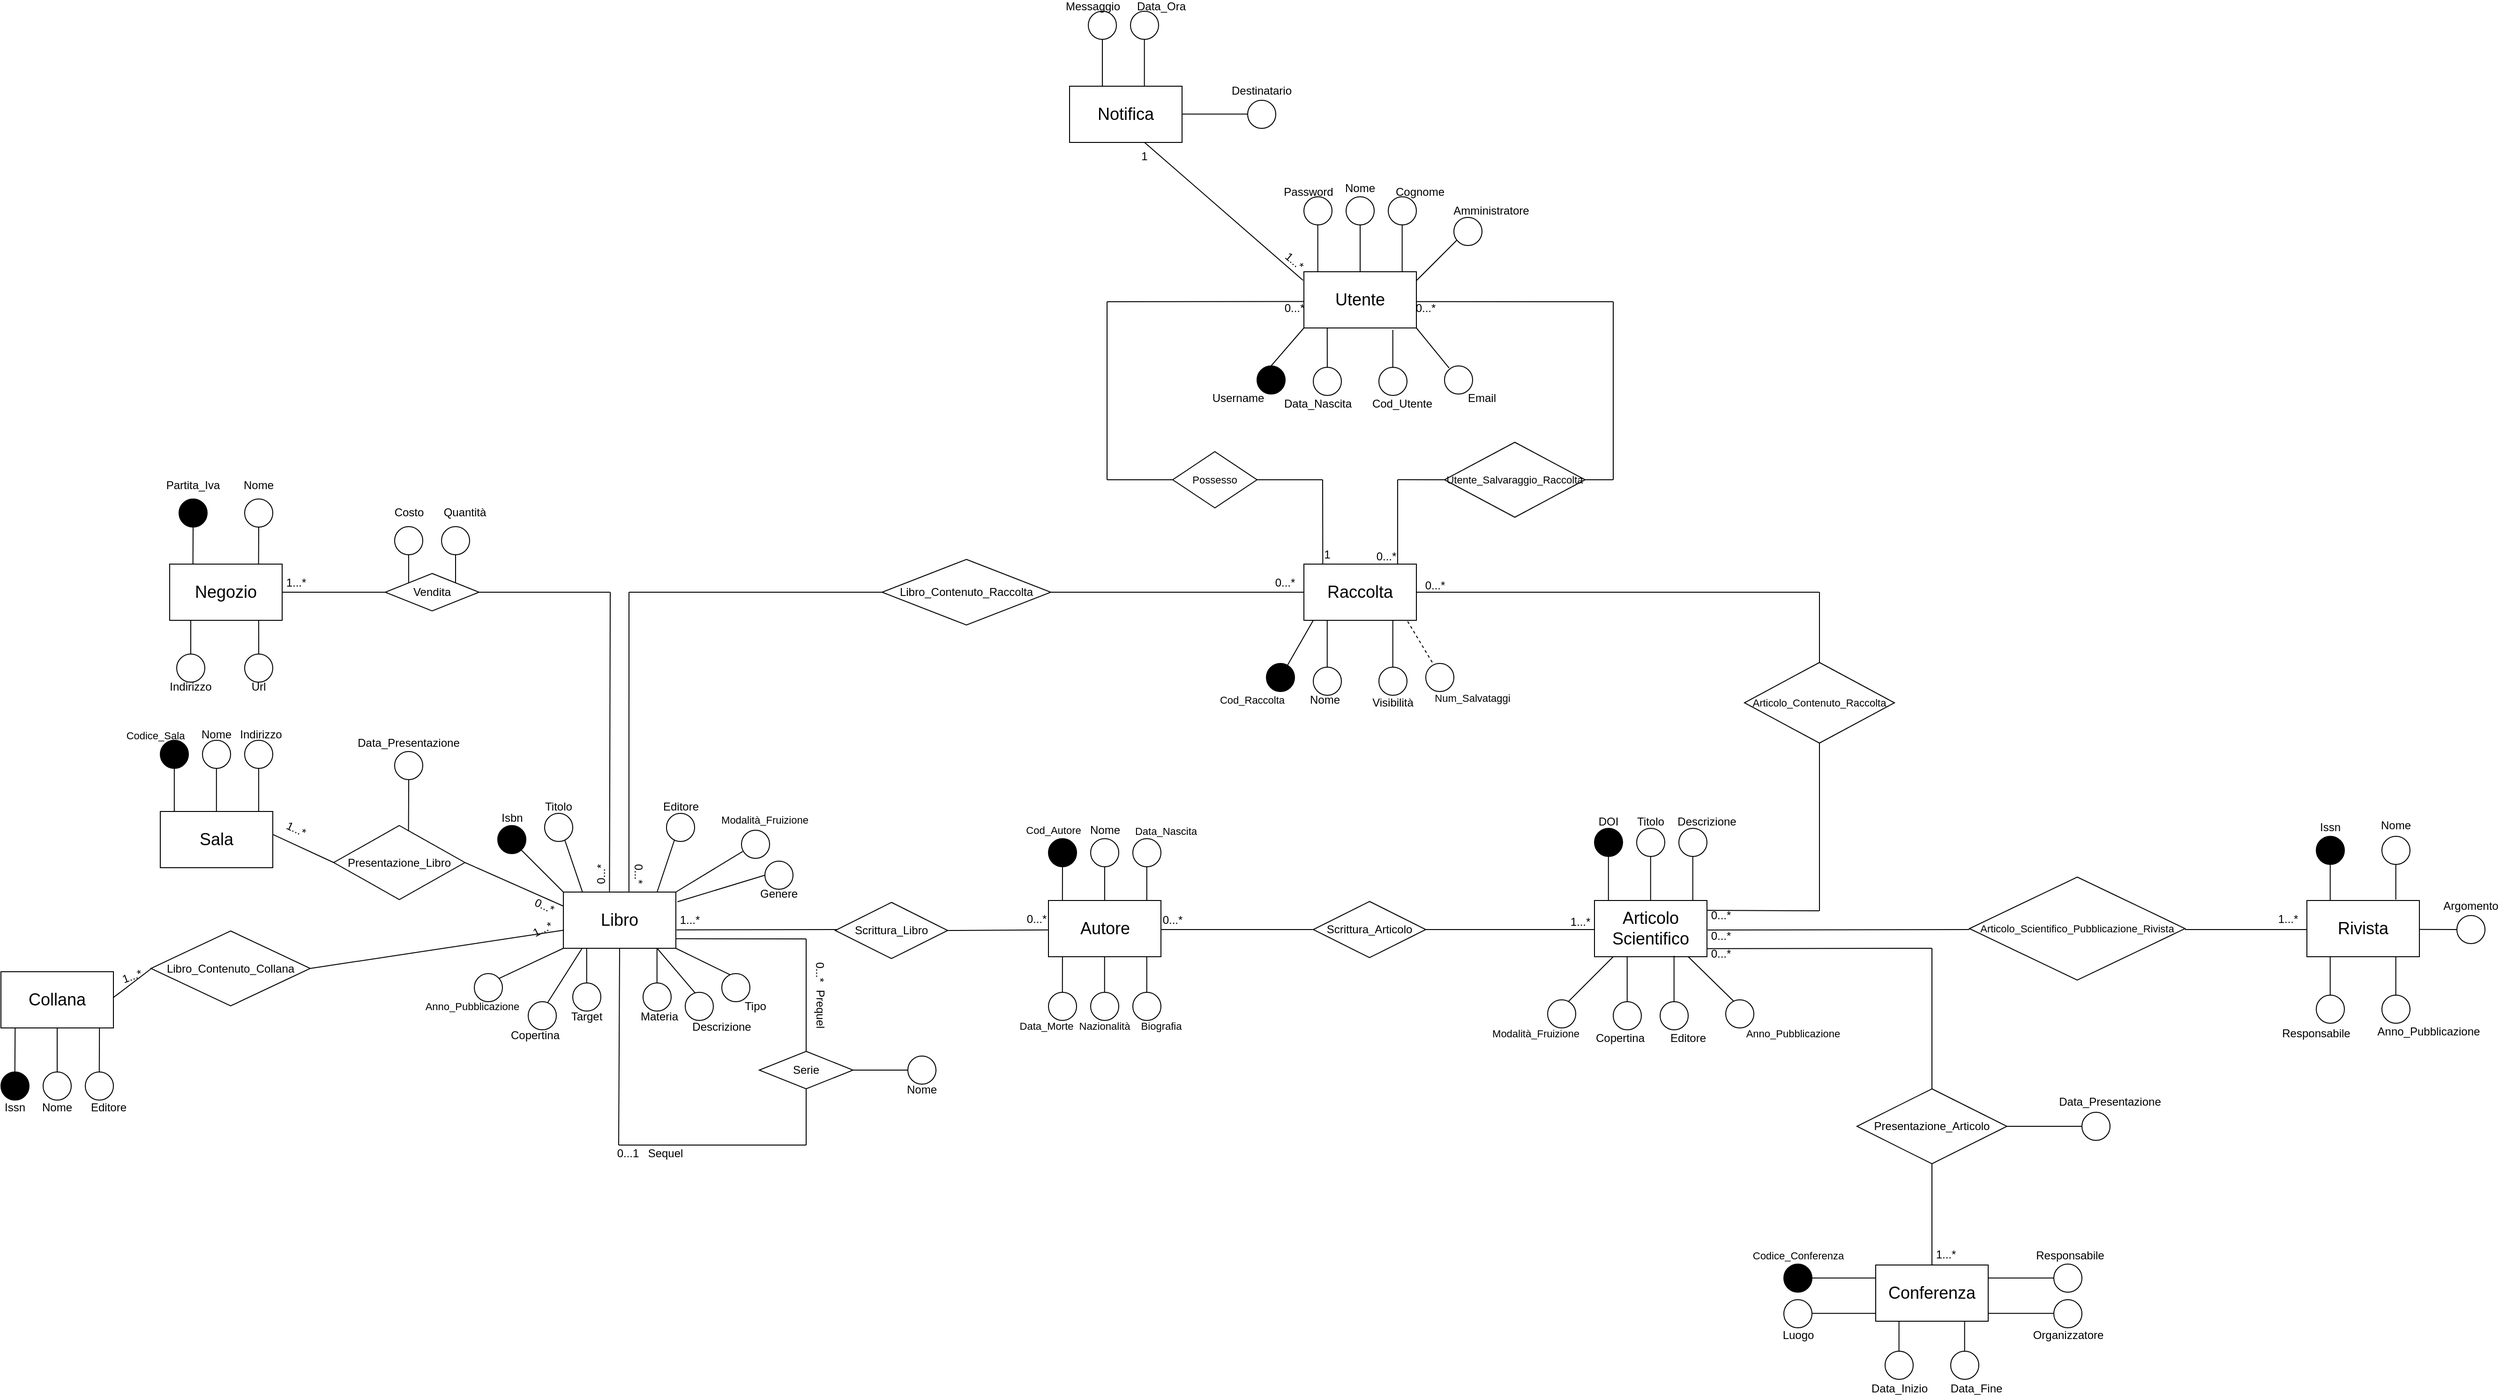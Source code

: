 <mxfile version="22.1.0" type="github">
  <diagram name="Pagina-1" id="kxxqIU5xtu5Z8EoNRj_Z">
    <mxGraphModel dx="1704" dy="3034" grid="1" gridSize="10" guides="1" tooltips="1" connect="1" arrows="1" fold="1" page="1" pageScale="1" pageWidth="827" pageHeight="1169" math="0" shadow="0">
      <root>
        <mxCell id="0" />
        <mxCell id="1" parent="0" />
        <mxCell id="bzfrrZyPpq4YR3mixFWi-1" value="&lt;font style=&quot;font-size: 18px;&quot;&gt;Libro&lt;/font&gt;" style="rounded=0;whiteSpace=wrap;html=1;" vertex="1" parent="1">
          <mxGeometry x="3201" y="-70" width="120" height="60" as="geometry" />
        </mxCell>
        <mxCell id="bzfrrZyPpq4YR3mixFWi-2" value="" style="endArrow=none;html=1;rounded=0;entryX=0.044;entryY=0.756;entryDx=0;entryDy=0;entryPerimeter=0;" edge="1" parent="1" target="bzfrrZyPpq4YR3mixFWi-13">
          <mxGeometry width="50" height="50" relative="1" as="geometry">
            <mxPoint x="3321" y="-70" as="sourcePoint" />
            <mxPoint x="3371" y="-120" as="targetPoint" />
          </mxGeometry>
        </mxCell>
        <mxCell id="bzfrrZyPpq4YR3mixFWi-3" value="" style="endArrow=none;html=1;rounded=0;" edge="1" parent="1">
          <mxGeometry width="50" height="50" relative="1" as="geometry">
            <mxPoint x="3301" y="-70" as="sourcePoint" />
            <mxPoint x="3321" y="-130" as="targetPoint" />
          </mxGeometry>
        </mxCell>
        <mxCell id="bzfrrZyPpq4YR3mixFWi-4" value="" style="endArrow=none;html=1;rounded=0;" edge="1" parent="1">
          <mxGeometry width="50" height="50" relative="1" as="geometry">
            <mxPoint x="3201" y="-70" as="sourcePoint" />
            <mxPoint x="3151" y="-120" as="targetPoint" />
          </mxGeometry>
        </mxCell>
        <mxCell id="bzfrrZyPpq4YR3mixFWi-5" value="" style="endArrow=none;html=1;rounded=0;exitX=0.17;exitY=0.001;exitDx=0;exitDy=0;exitPerimeter=0;" edge="1" parent="1" source="bzfrrZyPpq4YR3mixFWi-1">
          <mxGeometry width="50" height="50" relative="1" as="geometry">
            <mxPoint x="3221" y="-75" as="sourcePoint" />
            <mxPoint x="3201" y="-130" as="targetPoint" />
          </mxGeometry>
        </mxCell>
        <mxCell id="bzfrrZyPpq4YR3mixFWi-6" value="" style="ellipse;whiteSpace=wrap;html=1;aspect=fixed;" vertex="1" parent="1">
          <mxGeometry x="3181" y="-154" width="30" height="30" as="geometry" />
        </mxCell>
        <mxCell id="bzfrrZyPpq4YR3mixFWi-7" value="" style="endArrow=none;html=1;rounded=0;entryX=0.29;entryY=0.04;entryDx=0;entryDy=0;entryPerimeter=0;" edge="1" parent="1" target="bzfrrZyPpq4YR3mixFWi-14">
          <mxGeometry width="50" height="50" relative="1" as="geometry">
            <mxPoint x="3321" y="-10" as="sourcePoint" />
            <mxPoint x="3371" y="40" as="targetPoint" />
          </mxGeometry>
        </mxCell>
        <mxCell id="bzfrrZyPpq4YR3mixFWi-8" value="" style="endArrow=none;html=1;rounded=0;exitX=0.352;exitY=0.024;exitDx=0;exitDy=0;exitPerimeter=0;" edge="1" parent="1" source="bzfrrZyPpq4YR3mixFWi-15">
          <mxGeometry width="50" height="50" relative="1" as="geometry">
            <mxPoint x="3321" y="50" as="sourcePoint" />
            <mxPoint x="3301" y="-10" as="targetPoint" />
          </mxGeometry>
        </mxCell>
        <mxCell id="bzfrrZyPpq4YR3mixFWi-9" value="" style="endArrow=none;html=1;rounded=0;exitX=0.683;exitY=0.047;exitDx=0;exitDy=0;exitPerimeter=0;" edge="1" parent="1" source="bzfrrZyPpq4YR3mixFWi-16">
          <mxGeometry width="50" height="50" relative="1" as="geometry">
            <mxPoint x="3201" y="50" as="sourcePoint" />
            <mxPoint x="3221" y="-10" as="targetPoint" />
          </mxGeometry>
        </mxCell>
        <mxCell id="bzfrrZyPpq4YR3mixFWi-10" value="" style="endArrow=none;html=1;rounded=0;exitX=0.854;exitY=0.185;exitDx=0;exitDy=0;exitPerimeter=0;" edge="1" parent="1" source="bzfrrZyPpq4YR3mixFWi-17">
          <mxGeometry width="50" height="50" relative="1" as="geometry">
            <mxPoint x="3151" y="40" as="sourcePoint" />
            <mxPoint x="3201" y="-10" as="targetPoint" />
          </mxGeometry>
        </mxCell>
        <mxCell id="bzfrrZyPpq4YR3mixFWi-11" value="" style="ellipse;whiteSpace=wrap;html=1;aspect=fixed;fillColor=#000000;" vertex="1" parent="1">
          <mxGeometry x="3131" y="-141" width="30" height="30" as="geometry" />
        </mxCell>
        <mxCell id="bzfrrZyPpq4YR3mixFWi-12" value="" style="ellipse;whiteSpace=wrap;html=1;aspect=fixed;" vertex="1" parent="1">
          <mxGeometry x="3311" y="-154" width="30" height="30" as="geometry" />
        </mxCell>
        <mxCell id="bzfrrZyPpq4YR3mixFWi-13" value="" style="ellipse;whiteSpace=wrap;html=1;aspect=fixed;" vertex="1" parent="1">
          <mxGeometry x="3391" y="-136" width="30" height="30" as="geometry" />
        </mxCell>
        <mxCell id="bzfrrZyPpq4YR3mixFWi-14" value="" style="ellipse;whiteSpace=wrap;html=1;aspect=fixed;" vertex="1" parent="1">
          <mxGeometry x="3370" y="17" width="30" height="30" as="geometry" />
        </mxCell>
        <mxCell id="bzfrrZyPpq4YR3mixFWi-15" value="" style="ellipse;whiteSpace=wrap;html=1;aspect=fixed;" vertex="1" parent="1">
          <mxGeometry x="3331" y="37" width="30" height="30" as="geometry" />
        </mxCell>
        <mxCell id="bzfrrZyPpq4YR3mixFWi-16" value="" style="ellipse;whiteSpace=wrap;html=1;aspect=fixed;" vertex="1" parent="1">
          <mxGeometry x="3163.5" y="47" width="30" height="30" as="geometry" />
        </mxCell>
        <mxCell id="bzfrrZyPpq4YR3mixFWi-17" value="" style="ellipse;whiteSpace=wrap;html=1;aspect=fixed;" vertex="1" parent="1">
          <mxGeometry x="3106" y="17" width="30" height="30" as="geometry" />
        </mxCell>
        <mxCell id="bzfrrZyPpq4YR3mixFWi-18" value="Isbn" style="text;html=1;strokeColor=none;fillColor=none;align=center;verticalAlign=middle;whiteSpace=wrap;rounded=0;" vertex="1" parent="1">
          <mxGeometry x="3128.5" y="-154" width="35" height="9" as="geometry" />
        </mxCell>
        <mxCell id="bzfrrZyPpq4YR3mixFWi-19" value="Titolo" style="text;html=1;strokeColor=none;fillColor=none;align=center;verticalAlign=middle;whiteSpace=wrap;rounded=0;" vertex="1" parent="1">
          <mxGeometry x="3181" y="-169" width="30" height="15" as="geometry" />
        </mxCell>
        <mxCell id="bzfrrZyPpq4YR3mixFWi-20" value="Editore" style="text;html=1;strokeColor=none;fillColor=none;align=center;verticalAlign=middle;whiteSpace=wrap;rounded=0;" vertex="1" parent="1">
          <mxGeometry x="3308.5" y="-164.5" width="35" height="6" as="geometry" />
        </mxCell>
        <mxCell id="bzfrrZyPpq4YR3mixFWi-21" value="&lt;font style=&quot;font-size: 11px;&quot;&gt;Modalità_Fruizione&lt;/font&gt;" style="text;html=1;strokeColor=none;fillColor=none;align=center;verticalAlign=middle;whiteSpace=wrap;rounded=0;" vertex="1" parent="1">
          <mxGeometry x="3381" y="-150" width="70" height="5" as="geometry" />
        </mxCell>
        <mxCell id="bzfrrZyPpq4YR3mixFWi-22" value="&lt;font style=&quot;font-size: 11px;&quot;&gt;Anno_Pubblicazione&lt;/font&gt;" style="text;html=1;strokeColor=none;fillColor=none;align=center;verticalAlign=middle;whiteSpace=wrap;rounded=0;" vertex="1" parent="1">
          <mxGeometry x="3053.5" y="37" width="100" height="30" as="geometry" />
        </mxCell>
        <mxCell id="bzfrrZyPpq4YR3mixFWi-23" value="Copertina" style="text;html=1;strokeColor=none;fillColor=none;align=center;verticalAlign=middle;whiteSpace=wrap;rounded=0;" vertex="1" parent="1">
          <mxGeometry x="3141" y="75" width="60" height="16" as="geometry" />
        </mxCell>
        <mxCell id="bzfrrZyPpq4YR3mixFWi-24" value="&lt;div&gt;Descrizione&lt;/div&gt;" style="text;html=1;strokeColor=none;fillColor=none;align=center;verticalAlign=middle;whiteSpace=wrap;rounded=0;" vertex="1" parent="1">
          <mxGeometry x="3340" y="71" width="60" height="6" as="geometry" />
        </mxCell>
        <mxCell id="bzfrrZyPpq4YR3mixFWi-25" value="&lt;div&gt;Tipo&lt;/div&gt;" style="text;html=1;strokeColor=none;fillColor=none;align=center;verticalAlign=middle;whiteSpace=wrap;rounded=0;" vertex="1" parent="1">
          <mxGeometry x="3391" y="45" width="30" height="13" as="geometry" />
        </mxCell>
        <mxCell id="bzfrrZyPpq4YR3mixFWi-26" value="" style="endArrow=none;html=1;rounded=0;" edge="1" parent="1">
          <mxGeometry width="50" height="50" relative="1" as="geometry">
            <mxPoint x="3225.86" y="30" as="sourcePoint" />
            <mxPoint x="3225.86" y="-10" as="targetPoint" />
          </mxGeometry>
        </mxCell>
        <mxCell id="bzfrrZyPpq4YR3mixFWi-27" value="" style="endArrow=none;html=1;rounded=0;" edge="1" parent="1">
          <mxGeometry width="50" height="50" relative="1" as="geometry">
            <mxPoint x="3300.89" y="30" as="sourcePoint" />
            <mxPoint x="3300.89" y="-10" as="targetPoint" />
          </mxGeometry>
        </mxCell>
        <mxCell id="bzfrrZyPpq4YR3mixFWi-28" value="" style="ellipse;whiteSpace=wrap;html=1;aspect=fixed;" vertex="1" parent="1">
          <mxGeometry x="3211" y="27" width="30" height="30" as="geometry" />
        </mxCell>
        <mxCell id="bzfrrZyPpq4YR3mixFWi-29" value="" style="ellipse;whiteSpace=wrap;html=1;aspect=fixed;" vertex="1" parent="1">
          <mxGeometry x="3286" y="27" width="30" height="30" as="geometry" />
        </mxCell>
        <mxCell id="bzfrrZyPpq4YR3mixFWi-30" value="Target" style="text;html=1;strokeColor=none;fillColor=none;align=center;verticalAlign=middle;whiteSpace=wrap;rounded=0;" vertex="1" parent="1">
          <mxGeometry x="3211" y="60" width="30" height="5" as="geometry" />
        </mxCell>
        <mxCell id="bzfrrZyPpq4YR3mixFWi-31" value="&lt;div&gt;Materia&lt;/div&gt;" style="text;html=1;strokeColor=none;fillColor=none;align=center;verticalAlign=middle;whiteSpace=wrap;rounded=0;" vertex="1" parent="1">
          <mxGeometry x="3286" y="60" width="35" height="5" as="geometry" />
        </mxCell>
        <mxCell id="bzfrrZyPpq4YR3mixFWi-32" value="" style="endArrow=none;html=1;rounded=0;entryX=1.014;entryY=0.173;entryDx=0;entryDy=0;entryPerimeter=0;exitX=0;exitY=0.5;exitDx=0;exitDy=0;" edge="1" parent="1" source="bzfrrZyPpq4YR3mixFWi-33" target="bzfrrZyPpq4YR3mixFWi-1">
          <mxGeometry width="50" height="50" relative="1" as="geometry">
            <mxPoint x="3430.92" y="-100" as="sourcePoint" />
            <mxPoint x="3430.92" y="-140" as="targetPoint" />
          </mxGeometry>
        </mxCell>
        <mxCell id="bzfrrZyPpq4YR3mixFWi-33" value="" style="ellipse;whiteSpace=wrap;html=1;aspect=fixed;" vertex="1" parent="1">
          <mxGeometry x="3416" y="-103" width="30" height="30" as="geometry" />
        </mxCell>
        <mxCell id="bzfrrZyPpq4YR3mixFWi-34" value="&lt;div&gt;Genere&lt;/div&gt;" style="text;html=1;strokeColor=none;fillColor=none;align=center;verticalAlign=middle;whiteSpace=wrap;rounded=0;" vertex="1" parent="1">
          <mxGeometry x="3411" y="-73" width="40" height="10" as="geometry" />
        </mxCell>
        <mxCell id="bzfrrZyPpq4YR3mixFWi-35" value="Serie" style="rhombus;whiteSpace=wrap;html=1;" vertex="1" parent="1">
          <mxGeometry x="3410" y="100" width="100" height="40" as="geometry" />
        </mxCell>
        <mxCell id="bzfrrZyPpq4YR3mixFWi-36" value="" style="endArrow=none;html=1;rounded=0;entryX=0.5;entryY=1;entryDx=0;entryDy=0;" edge="1" parent="1" target="bzfrrZyPpq4YR3mixFWi-35">
          <mxGeometry width="50" height="50" relative="1" as="geometry">
            <mxPoint x="3460" y="200" as="sourcePoint" />
            <mxPoint x="3641" y="221" as="targetPoint" />
          </mxGeometry>
        </mxCell>
        <mxCell id="bzfrrZyPpq4YR3mixFWi-37" value="" style="endArrow=none;html=1;rounded=0;exitX=0.5;exitY=0;exitDx=0;exitDy=0;" edge="1" parent="1" source="bzfrrZyPpq4YR3mixFWi-35">
          <mxGeometry width="50" height="50" relative="1" as="geometry">
            <mxPoint x="3460" y="90" as="sourcePoint" />
            <mxPoint x="3460" y="-20" as="targetPoint" />
          </mxGeometry>
        </mxCell>
        <mxCell id="bzfrrZyPpq4YR3mixFWi-38" value="" style="endArrow=none;html=1;rounded=0;" edge="1" parent="1">
          <mxGeometry width="50" height="50" relative="1" as="geometry">
            <mxPoint x="3260" y="200" as="sourcePoint" />
            <mxPoint x="3460" y="200" as="targetPoint" />
          </mxGeometry>
        </mxCell>
        <mxCell id="bzfrrZyPpq4YR3mixFWi-39" value="" style="endArrow=none;html=1;rounded=0;entryX=0.005;entryY=0.677;entryDx=0;entryDy=0;entryPerimeter=0;exitX=1;exitY=0.5;exitDx=0;exitDy=0;" edge="1" parent="1" source="bzfrrZyPpq4YR3mixFWi-50" target="bzfrrZyPpq4YR3mixFWi-1">
          <mxGeometry width="50" height="50" relative="1" as="geometry">
            <mxPoint x="3101" y="-10" as="sourcePoint" />
            <mxPoint x="3021" y="-59" as="targetPoint" />
          </mxGeometry>
        </mxCell>
        <mxCell id="bzfrrZyPpq4YR3mixFWi-40" value="&lt;font style=&quot;font-size: 18px;&quot;&gt;Collana&lt;/font&gt;" style="rounded=0;whiteSpace=wrap;html=1;" vertex="1" parent="1">
          <mxGeometry x="2601" y="15" width="120" height="60" as="geometry" />
        </mxCell>
        <mxCell id="bzfrrZyPpq4YR3mixFWi-41" value="" style="endArrow=none;html=1;rounded=0;entryX=0.169;entryY=1.003;entryDx=0;entryDy=0;entryPerimeter=0;" edge="1" parent="1">
          <mxGeometry width="50" height="50" relative="1" as="geometry">
            <mxPoint x="2615.86" y="122.82" as="sourcePoint" />
            <mxPoint x="2616.14" y="75.0" as="targetPoint" />
          </mxGeometry>
        </mxCell>
        <mxCell id="bzfrrZyPpq4YR3mixFWi-42" value="" style="endArrow=none;html=1;rounded=0;entryX=0.5;entryY=1;entryDx=0;entryDy=0;" edge="1" parent="1" target="bzfrrZyPpq4YR3mixFWi-40">
          <mxGeometry width="50" height="50" relative="1" as="geometry">
            <mxPoint x="2661" y="123" as="sourcePoint" />
            <mxPoint x="2731" y="73" as="targetPoint" />
          </mxGeometry>
        </mxCell>
        <mxCell id="bzfrrZyPpq4YR3mixFWi-43" value="" style="endArrow=none;html=1;rounded=0;entryX=0.835;entryY=1.002;entryDx=0;entryDy=0;entryPerimeter=0;" edge="1" parent="1">
          <mxGeometry width="50" height="50" relative="1" as="geometry">
            <mxPoint x="2705.9" y="122.88" as="sourcePoint" />
            <mxPoint x="2706.1" y="75.0" as="targetPoint" />
          </mxGeometry>
        </mxCell>
        <mxCell id="bzfrrZyPpq4YR3mixFWi-44" value="" style="ellipse;whiteSpace=wrap;html=1;aspect=fixed;fillColor=#000000;" vertex="1" parent="1">
          <mxGeometry x="2601" y="122" width="30" height="30" as="geometry" />
        </mxCell>
        <mxCell id="bzfrrZyPpq4YR3mixFWi-45" value="" style="ellipse;whiteSpace=wrap;html=1;aspect=fixed;" vertex="1" parent="1">
          <mxGeometry x="2646" y="122" width="30" height="30" as="geometry" />
        </mxCell>
        <mxCell id="bzfrrZyPpq4YR3mixFWi-46" value="" style="ellipse;whiteSpace=wrap;html=1;aspect=fixed;" vertex="1" parent="1">
          <mxGeometry x="2691" y="122" width="30" height="30" as="geometry" />
        </mxCell>
        <mxCell id="bzfrrZyPpq4YR3mixFWi-47" value="Issn" style="text;html=1;strokeColor=none;fillColor=none;align=center;verticalAlign=middle;whiteSpace=wrap;rounded=0;" vertex="1" parent="1">
          <mxGeometry x="2601" y="155" width="30" height="10" as="geometry" />
        </mxCell>
        <mxCell id="bzfrrZyPpq4YR3mixFWi-48" value="Nome" style="text;html=1;strokeColor=none;fillColor=none;align=center;verticalAlign=middle;whiteSpace=wrap;rounded=0;" vertex="1" parent="1">
          <mxGeometry x="2646" y="156" width="30" height="8" as="geometry" />
        </mxCell>
        <mxCell id="bzfrrZyPpq4YR3mixFWi-49" value="&lt;div&gt;Editore&lt;/div&gt;" style="text;html=1;strokeColor=none;fillColor=none;align=center;verticalAlign=middle;whiteSpace=wrap;rounded=0;" vertex="1" parent="1">
          <mxGeometry x="2701" y="155" width="30" height="10" as="geometry" />
        </mxCell>
        <mxCell id="bzfrrZyPpq4YR3mixFWi-50" value="Libro_Contenuto_Collana" style="rhombus;whiteSpace=wrap;html=1;" vertex="1" parent="1">
          <mxGeometry x="2761" y="-28.5" width="170" height="80" as="geometry" />
        </mxCell>
        <mxCell id="bzfrrZyPpq4YR3mixFWi-51" value="" style="endArrow=none;html=1;rounded=0;exitX=0.996;exitY=0.465;exitDx=0;exitDy=0;exitPerimeter=0;entryX=0;entryY=0.5;entryDx=0;entryDy=0;" edge="1" parent="1" source="bzfrrZyPpq4YR3mixFWi-40">
          <mxGeometry width="50" height="50" relative="1" as="geometry">
            <mxPoint x="2741" y="79" as="sourcePoint" />
            <mxPoint x="2761" y="12" as="targetPoint" />
          </mxGeometry>
        </mxCell>
        <mxCell id="bzfrrZyPpq4YR3mixFWi-52" value="" style="endArrow=none;html=1;rounded=0;entryX=0;entryY=0.25;entryDx=0;entryDy=0;exitX=1;exitY=0.5;exitDx=0;exitDy=0;" edge="1" parent="1" source="bzfrrZyPpq4YR3mixFWi-53" target="bzfrrZyPpq4YR3mixFWi-1">
          <mxGeometry width="50" height="50" relative="1" as="geometry">
            <mxPoint x="3061" y="-90" as="sourcePoint" />
            <mxPoint x="3071" y="-100" as="targetPoint" />
          </mxGeometry>
        </mxCell>
        <mxCell id="bzfrrZyPpq4YR3mixFWi-53" value="Presentazione_Libro" style="rhombus;whiteSpace=wrap;html=1;" vertex="1" parent="1">
          <mxGeometry x="2956" y="-141" width="140" height="79" as="geometry" />
        </mxCell>
        <mxCell id="bzfrrZyPpq4YR3mixFWi-54" value="" style="endArrow=none;html=1;rounded=0;entryX=0;entryY=0.5;entryDx=0;entryDy=0;exitX=0.999;exitY=0.407;exitDx=0;exitDy=0;exitPerimeter=0;" edge="1" parent="1" source="bzfrrZyPpq4YR3mixFWi-55" target="bzfrrZyPpq4YR3mixFWi-53">
          <mxGeometry width="50" height="50" relative="1" as="geometry">
            <mxPoint x="2901" y="-120" as="sourcePoint" />
            <mxPoint x="3071" y="-100" as="targetPoint" />
          </mxGeometry>
        </mxCell>
        <mxCell id="bzfrrZyPpq4YR3mixFWi-55" value="&lt;font style=&quot;font-size: 18px;&quot;&gt;Sala&lt;/font&gt;" style="rounded=0;whiteSpace=wrap;html=1;" vertex="1" parent="1">
          <mxGeometry x="2771" y="-156" width="120" height="60" as="geometry" />
        </mxCell>
        <mxCell id="bzfrrZyPpq4YR3mixFWi-56" value="" style="endArrow=none;html=1;rounded=0;entryX=0.5;entryY=1;entryDx=0;entryDy=0;" edge="1" parent="1">
          <mxGeometry width="50" height="50" relative="1" as="geometry">
            <mxPoint x="2785.93" y="-156" as="sourcePoint" />
            <mxPoint x="2785.93" y="-204" as="targetPoint" />
          </mxGeometry>
        </mxCell>
        <mxCell id="bzfrrZyPpq4YR3mixFWi-57" value="" style="endArrow=none;html=1;rounded=0;entryX=0.5;entryY=1;entryDx=0;entryDy=0;" edge="1" parent="1">
          <mxGeometry width="50" height="50" relative="1" as="geometry">
            <mxPoint x="2830.9" y="-156" as="sourcePoint" />
            <mxPoint x="2830.9" y="-204" as="targetPoint" />
          </mxGeometry>
        </mxCell>
        <mxCell id="bzfrrZyPpq4YR3mixFWi-58" value="" style="endArrow=none;html=1;rounded=0;entryX=0.5;entryY=1;entryDx=0;entryDy=0;" edge="1" parent="1">
          <mxGeometry width="50" height="50" relative="1" as="geometry">
            <mxPoint x="2875.94" y="-156" as="sourcePoint" />
            <mxPoint x="2875.94" y="-204" as="targetPoint" />
          </mxGeometry>
        </mxCell>
        <mxCell id="bzfrrZyPpq4YR3mixFWi-59" value="" style="ellipse;whiteSpace=wrap;html=1;aspect=fixed;fillColor=#000000;" vertex="1" parent="1">
          <mxGeometry x="2771" y="-232" width="30" height="30" as="geometry" />
        </mxCell>
        <mxCell id="bzfrrZyPpq4YR3mixFWi-60" value="" style="ellipse;whiteSpace=wrap;html=1;aspect=fixed;" vertex="1" parent="1">
          <mxGeometry x="2816" y="-232" width="30" height="30" as="geometry" />
        </mxCell>
        <mxCell id="bzfrrZyPpq4YR3mixFWi-61" value="" style="ellipse;whiteSpace=wrap;html=1;aspect=fixed;" vertex="1" parent="1">
          <mxGeometry x="2861" y="-232" width="30" height="30" as="geometry" />
        </mxCell>
        <mxCell id="bzfrrZyPpq4YR3mixFWi-62" value="&lt;font style=&quot;font-size: 11px;&quot;&gt;Codice_Sala&lt;/font&gt;" style="text;html=1;strokeColor=none;fillColor=none;align=center;verticalAlign=middle;whiteSpace=wrap;rounded=0;" vertex="1" parent="1">
          <mxGeometry x="2731" y="-242" width="70" height="10" as="geometry" />
        </mxCell>
        <mxCell id="bzfrrZyPpq4YR3mixFWi-63" value="Nome" style="text;html=1;strokeColor=none;fillColor=none;align=center;verticalAlign=middle;whiteSpace=wrap;rounded=0;" vertex="1" parent="1">
          <mxGeometry x="2811" y="-242" width="40" height="8" as="geometry" />
        </mxCell>
        <mxCell id="bzfrrZyPpq4YR3mixFWi-64" value="Indirizzo" style="text;html=1;strokeColor=none;fillColor=none;align=center;verticalAlign=middle;whiteSpace=wrap;rounded=0;" vertex="1" parent="1">
          <mxGeometry x="2861" y="-242" width="35" height="7" as="geometry" />
        </mxCell>
        <mxCell id="bzfrrZyPpq4YR3mixFWi-65" value="" style="endArrow=none;html=1;rounded=0;exitX=1.006;exitY=0.672;exitDx=0;exitDy=0;exitPerimeter=0;" edge="1" parent="1" source="bzfrrZyPpq4YR3mixFWi-1">
          <mxGeometry width="50" height="50" relative="1" as="geometry">
            <mxPoint x="3461" y="-10" as="sourcePoint" />
            <mxPoint x="3501" y="-30" as="targetPoint" />
          </mxGeometry>
        </mxCell>
        <mxCell id="bzfrrZyPpq4YR3mixFWi-66" value="Scrittura_Libro" style="rhombus;whiteSpace=wrap;html=1;" vertex="1" parent="1">
          <mxGeometry x="3491" y="-59" width="120" height="60" as="geometry" />
        </mxCell>
        <mxCell id="bzfrrZyPpq4YR3mixFWi-67" value="" style="endArrow=none;html=1;rounded=0;exitX=1;exitY=0.5;exitDx=0;exitDy=0;" edge="1" parent="1" source="bzfrrZyPpq4YR3mixFWi-66">
          <mxGeometry width="50" height="50" relative="1" as="geometry">
            <mxPoint x="3641" y="30" as="sourcePoint" />
            <mxPoint x="3781" y="-30" as="targetPoint" />
          </mxGeometry>
        </mxCell>
        <mxCell id="bzfrrZyPpq4YR3mixFWi-68" value="&lt;font style=&quot;font-size: 18px;&quot;&gt;Autore&lt;/font&gt;" style="rounded=0;whiteSpace=wrap;html=1;" vertex="1" parent="1">
          <mxGeometry x="3718.5" y="-61" width="120" height="60" as="geometry" />
        </mxCell>
        <mxCell id="bzfrrZyPpq4YR3mixFWi-69" value="" style="endArrow=none;html=1;rounded=0;exitX=0.166;exitY=-0.006;exitDx=0;exitDy=0;exitPerimeter=0;" edge="1" parent="1">
          <mxGeometry width="50" height="50" relative="1" as="geometry">
            <mxPoint x="3733.4" y="-61.0" as="sourcePoint" />
            <mxPoint x="3733.48" y="-100.64" as="targetPoint" />
          </mxGeometry>
        </mxCell>
        <mxCell id="bzfrrZyPpq4YR3mixFWi-70" value="" style="endArrow=none;html=1;rounded=0;exitX=0.166;exitY=-0.006;exitDx=0;exitDy=0;exitPerimeter=0;" edge="1" parent="1">
          <mxGeometry width="50" height="50" relative="1" as="geometry">
            <mxPoint x="3778.46" y="-61" as="sourcePoint" />
            <mxPoint x="3778.46" y="-101" as="targetPoint" />
          </mxGeometry>
        </mxCell>
        <mxCell id="bzfrrZyPpq4YR3mixFWi-71" value="" style="endArrow=none;html=1;rounded=0;exitX=0.166;exitY=-0.006;exitDx=0;exitDy=0;exitPerimeter=0;" edge="1" parent="1">
          <mxGeometry width="50" height="50" relative="1" as="geometry">
            <mxPoint x="3823.4" y="-61" as="sourcePoint" />
            <mxPoint x="3823.4" y="-101" as="targetPoint" />
          </mxGeometry>
        </mxCell>
        <mxCell id="bzfrrZyPpq4YR3mixFWi-72" value="" style="ellipse;whiteSpace=wrap;html=1;aspect=fixed;fillColor=#000000;" vertex="1" parent="1">
          <mxGeometry x="3718.5" y="-127" width="30" height="30" as="geometry" />
        </mxCell>
        <mxCell id="bzfrrZyPpq4YR3mixFWi-73" value="" style="ellipse;whiteSpace=wrap;html=1;aspect=fixed;" vertex="1" parent="1">
          <mxGeometry x="3763.5" y="-127" width="30" height="30" as="geometry" />
        </mxCell>
        <mxCell id="bzfrrZyPpq4YR3mixFWi-74" value="" style="ellipse;whiteSpace=wrap;html=1;aspect=fixed;" vertex="1" parent="1">
          <mxGeometry x="3808.5" y="-127" width="30" height="30" as="geometry" />
        </mxCell>
        <mxCell id="bzfrrZyPpq4YR3mixFWi-75" value="" style="endArrow=none;html=1;rounded=0;exitX=0.166;exitY=-0.006;exitDx=0;exitDy=0;exitPerimeter=0;" edge="1" parent="1">
          <mxGeometry width="50" height="50" relative="1" as="geometry">
            <mxPoint x="3733.36" y="38.64" as="sourcePoint" />
            <mxPoint x="3733.44" y="-1" as="targetPoint" />
          </mxGeometry>
        </mxCell>
        <mxCell id="bzfrrZyPpq4YR3mixFWi-76" value="" style="endArrow=none;html=1;rounded=0;exitX=0.166;exitY=-0.006;exitDx=0;exitDy=0;exitPerimeter=0;" edge="1" parent="1">
          <mxGeometry width="50" height="50" relative="1" as="geometry">
            <mxPoint x="3778.36" y="39" as="sourcePoint" />
            <mxPoint x="3778.36" y="-1" as="targetPoint" />
          </mxGeometry>
        </mxCell>
        <mxCell id="bzfrrZyPpq4YR3mixFWi-77" value="" style="endArrow=none;html=1;rounded=0;exitX=0.166;exitY=-0.006;exitDx=0;exitDy=0;exitPerimeter=0;" edge="1" parent="1">
          <mxGeometry width="50" height="50" relative="1" as="geometry">
            <mxPoint x="3823.36" y="39" as="sourcePoint" />
            <mxPoint x="3823.36" y="-1" as="targetPoint" />
          </mxGeometry>
        </mxCell>
        <mxCell id="bzfrrZyPpq4YR3mixFWi-78" value="" style="ellipse;whiteSpace=wrap;html=1;aspect=fixed;" vertex="1" parent="1">
          <mxGeometry x="3718.5" y="37" width="30" height="30" as="geometry" />
        </mxCell>
        <mxCell id="bzfrrZyPpq4YR3mixFWi-79" value="" style="ellipse;whiteSpace=wrap;html=1;aspect=fixed;" vertex="1" parent="1">
          <mxGeometry x="3763.5" y="37" width="30" height="30" as="geometry" />
        </mxCell>
        <mxCell id="bzfrrZyPpq4YR3mixFWi-80" value="" style="ellipse;whiteSpace=wrap;html=1;aspect=fixed;" vertex="1" parent="1">
          <mxGeometry x="3808.5" y="37" width="30" height="30" as="geometry" />
        </mxCell>
        <mxCell id="bzfrrZyPpq4YR3mixFWi-81" value="&lt;font style=&quot;font-size: 11px;&quot;&gt;Cod_Autore&lt;/font&gt;" style="text;html=1;strokeColor=none;fillColor=none;align=center;verticalAlign=middle;whiteSpace=wrap;rounded=0;" vertex="1" parent="1">
          <mxGeometry x="3698.5" y="-144.5" width="50" height="17.5" as="geometry" />
        </mxCell>
        <mxCell id="bzfrrZyPpq4YR3mixFWi-82" value="Nome" style="text;html=1;strokeColor=none;fillColor=none;align=center;verticalAlign=middle;whiteSpace=wrap;rounded=0;" vertex="1" parent="1">
          <mxGeometry x="3758.5" y="-142" width="40" height="12.5" as="geometry" />
        </mxCell>
        <mxCell id="bzfrrZyPpq4YR3mixFWi-83" value="&lt;font style=&quot;font-size: 11px;&quot;&gt;Data_Nascita&lt;/font&gt;" style="text;html=1;strokeColor=none;fillColor=none;align=center;verticalAlign=middle;whiteSpace=wrap;rounded=0;" vertex="1" parent="1">
          <mxGeometry x="3808.5" y="-139.75" width="70" height="10.25" as="geometry" />
        </mxCell>
        <mxCell id="bzfrrZyPpq4YR3mixFWi-84" value="&lt;font style=&quot;font-size: 11px;&quot;&gt;Data_Morte&lt;/font&gt;" style="text;html=1;strokeColor=none;fillColor=none;align=center;verticalAlign=middle;whiteSpace=wrap;rounded=0;" vertex="1" parent="1">
          <mxGeometry x="3688.5" y="67" width="55" height="12" as="geometry" />
        </mxCell>
        <mxCell id="bzfrrZyPpq4YR3mixFWi-85" value="&lt;font style=&quot;font-size: 11px;&quot;&gt;Nazionalità&lt;/font&gt;" style="text;html=1;strokeColor=none;fillColor=none;align=center;verticalAlign=middle;whiteSpace=wrap;rounded=0;" vertex="1" parent="1">
          <mxGeometry x="3756" y="70" width="45" height="6" as="geometry" />
        </mxCell>
        <mxCell id="bzfrrZyPpq4YR3mixFWi-86" value="&lt;font style=&quot;font-size: 11px;&quot;&gt;Biografia&lt;/font&gt;" style="text;html=1;strokeColor=none;fillColor=none;align=center;verticalAlign=middle;whiteSpace=wrap;rounded=0;" vertex="1" parent="1">
          <mxGeometry x="3818.5" y="67" width="40" height="11" as="geometry" />
        </mxCell>
        <mxCell id="bzfrrZyPpq4YR3mixFWi-87" value="" style="endArrow=none;html=1;rounded=0;exitX=0.41;exitY=-0.01;exitDx=0;exitDy=0;exitPerimeter=0;" edge="1" parent="1" source="bzfrrZyPpq4YR3mixFWi-1">
          <mxGeometry width="50" height="50" relative="1" as="geometry">
            <mxPoint x="3251" y="-80" as="sourcePoint" />
            <mxPoint x="3251" y="-390" as="targetPoint" />
          </mxGeometry>
        </mxCell>
        <mxCell id="bzfrrZyPpq4YR3mixFWi-88" value="" style="endArrow=none;html=1;rounded=0;" edge="1" parent="1">
          <mxGeometry width="50" height="50" relative="1" as="geometry">
            <mxPoint x="3111" y="-390" as="sourcePoint" />
            <mxPoint x="3251" y="-390" as="targetPoint" />
          </mxGeometry>
        </mxCell>
        <mxCell id="bzfrrZyPpq4YR3mixFWi-89" value="Vendita" style="rhombus;whiteSpace=wrap;html=1;" vertex="1" parent="1">
          <mxGeometry x="3011" y="-410" width="100" height="40" as="geometry" />
        </mxCell>
        <mxCell id="bzfrrZyPpq4YR3mixFWi-90" value="" style="endArrow=none;html=1;rounded=0;exitX=0.57;exitY=0.068;exitDx=0;exitDy=0;exitPerimeter=0;" edge="1" parent="1" source="bzfrrZyPpq4YR3mixFWi-53">
          <mxGeometry width="50" height="50" relative="1" as="geometry">
            <mxPoint x="3035.9" y="-133.021" as="sourcePoint" />
            <mxPoint x="3036.04" y="-190" as="targetPoint" />
          </mxGeometry>
        </mxCell>
        <mxCell id="bzfrrZyPpq4YR3mixFWi-91" value="" style="ellipse;whiteSpace=wrap;html=1;aspect=fixed;" vertex="1" parent="1">
          <mxGeometry x="3021" y="-220" width="30" height="30" as="geometry" />
        </mxCell>
        <mxCell id="bzfrrZyPpq4YR3mixFWi-92" value="Data_Presentazione" style="text;html=1;strokeColor=none;fillColor=none;align=center;verticalAlign=middle;whiteSpace=wrap;rounded=0;" vertex="1" parent="1">
          <mxGeometry x="2976" y="-235" width="120" height="12" as="geometry" />
        </mxCell>
        <mxCell id="bzfrrZyPpq4YR3mixFWi-93" value="" style="endArrow=none;html=1;rounded=0;exitX=1;exitY=0;exitDx=0;exitDy=0;" edge="1" parent="1" source="bzfrrZyPpq4YR3mixFWi-89">
          <mxGeometry width="50" height="50" relative="1" as="geometry">
            <mxPoint x="3081" y="-405" as="sourcePoint" />
            <mxPoint x="3086" y="-430" as="targetPoint" />
          </mxGeometry>
        </mxCell>
        <mxCell id="bzfrrZyPpq4YR3mixFWi-94" value="" style="endArrow=none;html=1;rounded=0;exitX=1;exitY=0;exitDx=0;exitDy=0;" edge="1" parent="1">
          <mxGeometry width="50" height="50" relative="1" as="geometry">
            <mxPoint x="3035.93" y="-400" as="sourcePoint" />
            <mxPoint x="3035.93" y="-430" as="targetPoint" />
          </mxGeometry>
        </mxCell>
        <mxCell id="bzfrrZyPpq4YR3mixFWi-95" value="" style="ellipse;whiteSpace=wrap;html=1;aspect=fixed;" vertex="1" parent="1">
          <mxGeometry x="3071" y="-460" width="30" height="30" as="geometry" />
        </mxCell>
        <mxCell id="bzfrrZyPpq4YR3mixFWi-96" value="" style="ellipse;whiteSpace=wrap;html=1;aspect=fixed;" vertex="1" parent="1">
          <mxGeometry x="3021" y="-460" width="30" height="30" as="geometry" />
        </mxCell>
        <mxCell id="bzfrrZyPpq4YR3mixFWi-97" value="Costo" style="text;html=1;strokeColor=none;fillColor=none;align=center;verticalAlign=middle;whiteSpace=wrap;rounded=0;" vertex="1" parent="1">
          <mxGeometry x="3018.5" y="-480" width="35" height="10" as="geometry" />
        </mxCell>
        <mxCell id="bzfrrZyPpq4YR3mixFWi-98" value="Quantità" style="text;html=1;strokeColor=none;fillColor=none;align=center;verticalAlign=middle;whiteSpace=wrap;rounded=0;" vertex="1" parent="1">
          <mxGeometry x="3071" y="-480" width="50" height="10" as="geometry" />
        </mxCell>
        <mxCell id="bzfrrZyPpq4YR3mixFWi-99" value="" style="endArrow=none;html=1;rounded=0;" edge="1" parent="1">
          <mxGeometry width="50" height="50" relative="1" as="geometry">
            <mxPoint x="2901" y="-390" as="sourcePoint" />
            <mxPoint x="3011" y="-390" as="targetPoint" />
          </mxGeometry>
        </mxCell>
        <mxCell id="bzfrrZyPpq4YR3mixFWi-100" value="&lt;font style=&quot;font-size: 18px;&quot;&gt;Negozio&lt;/font&gt;" style="rounded=0;whiteSpace=wrap;html=1;" vertex="1" parent="1">
          <mxGeometry x="2781" y="-420" width="120" height="60" as="geometry" />
        </mxCell>
        <mxCell id="bzfrrZyPpq4YR3mixFWi-101" value="" style="ellipse;whiteSpace=wrap;html=1;aspect=fixed;" vertex="1" parent="1">
          <mxGeometry x="2861" y="-324" width="30" height="30" as="geometry" />
        </mxCell>
        <mxCell id="bzfrrZyPpq4YR3mixFWi-102" value="" style="ellipse;whiteSpace=wrap;html=1;aspect=fixed;" vertex="1" parent="1">
          <mxGeometry x="2788.5" y="-324" width="30" height="30" as="geometry" />
        </mxCell>
        <mxCell id="bzfrrZyPpq4YR3mixFWi-103" value="Indirizzo" style="text;html=1;strokeColor=none;fillColor=none;align=center;verticalAlign=middle;whiteSpace=wrap;rounded=0;" vertex="1" parent="1">
          <mxGeometry x="2781" y="-294" width="45" height="10" as="geometry" />
        </mxCell>
        <mxCell id="bzfrrZyPpq4YR3mixFWi-104" value="&lt;div&gt;Url&lt;/div&gt;" style="text;html=1;strokeColor=none;fillColor=none;align=center;verticalAlign=middle;whiteSpace=wrap;rounded=0;" vertex="1" parent="1">
          <mxGeometry x="2856" y="-294" width="40" height="10" as="geometry" />
        </mxCell>
        <mxCell id="bzfrrZyPpq4YR3mixFWi-105" value="" style="endArrow=none;html=1;rounded=0;exitX=0.583;exitY=-0.01;exitDx=0;exitDy=0;exitPerimeter=0;" edge="1" parent="1" source="bzfrrZyPpq4YR3mixFWi-1">
          <mxGeometry width="50" height="50" relative="1" as="geometry">
            <mxPoint x="3258.5" y="-76.5" as="sourcePoint" />
            <mxPoint x="3271" y="-390" as="targetPoint" />
          </mxGeometry>
        </mxCell>
        <mxCell id="bzfrrZyPpq4YR3mixFWi-106" value="" style="endArrow=none;html=1;rounded=0;" edge="1" parent="1">
          <mxGeometry width="50" height="50" relative="1" as="geometry">
            <mxPoint x="3271" y="-390" as="sourcePoint" />
            <mxPoint x="3541" y="-390" as="targetPoint" />
          </mxGeometry>
        </mxCell>
        <mxCell id="bzfrrZyPpq4YR3mixFWi-107" value="Libro_Contenuto_Raccolta" style="rhombus;whiteSpace=wrap;html=1;" vertex="1" parent="1">
          <mxGeometry x="3541" y="-425" width="180" height="70" as="geometry" />
        </mxCell>
        <mxCell id="bzfrrZyPpq4YR3mixFWi-108" value="" style="endArrow=none;html=1;rounded=0;" edge="1" parent="1">
          <mxGeometry width="50" height="50" relative="1" as="geometry">
            <mxPoint x="3721" y="-390" as="sourcePoint" />
            <mxPoint x="3991" y="-390" as="targetPoint" />
          </mxGeometry>
        </mxCell>
        <mxCell id="bzfrrZyPpq4YR3mixFWi-109" value="&lt;font style=&quot;font-size: 18px;&quot;&gt;Raccolta&lt;/font&gt;" style="rounded=0;whiteSpace=wrap;html=1;" vertex="1" parent="1">
          <mxGeometry x="3991" y="-420" width="120" height="60" as="geometry" />
        </mxCell>
        <mxCell id="bzfrrZyPpq4YR3mixFWi-110" value="" style="endArrow=none;html=1;rounded=0;" edge="1" parent="1" source="bzfrrZyPpq4YR3mixFWi-115">
          <mxGeometry width="50" height="50" relative="1" as="geometry">
            <mxPoint x="3971" y="-310" as="sourcePoint" />
            <mxPoint x="4001" y="-360" as="targetPoint" />
          </mxGeometry>
        </mxCell>
        <mxCell id="bzfrrZyPpq4YR3mixFWi-111" value="" style="endArrow=none;html=1;rounded=0;entryX=0.25;entryY=1;entryDx=0;entryDy=0;" edge="1" parent="1">
          <mxGeometry width="50" height="50" relative="1" as="geometry">
            <mxPoint x="4015.86" y="-310" as="sourcePoint" />
            <mxPoint x="4015.86" y="-360" as="targetPoint" />
          </mxGeometry>
        </mxCell>
        <mxCell id="bzfrrZyPpq4YR3mixFWi-112" value="" style="endArrow=none;html=1;rounded=0;" edge="1" parent="1">
          <mxGeometry width="50" height="50" relative="1" as="geometry">
            <mxPoint x="4085.86" y="-310" as="sourcePoint" />
            <mxPoint x="4085.86" y="-360" as="targetPoint" />
          </mxGeometry>
        </mxCell>
        <mxCell id="bzfrrZyPpq4YR3mixFWi-113" value="" style="endArrow=none;html=1;rounded=0;dashed=1;" edge="1" parent="1">
          <mxGeometry width="50" height="50" relative="1" as="geometry">
            <mxPoint x="4131" y="-310" as="sourcePoint" />
            <mxPoint x="4101" y="-360" as="targetPoint" />
          </mxGeometry>
        </mxCell>
        <mxCell id="bzfrrZyPpq4YR3mixFWi-114" value="" style="endArrow=none;html=1;rounded=0;" edge="1" parent="1" target="bzfrrZyPpq4YR3mixFWi-115">
          <mxGeometry width="50" height="50" relative="1" as="geometry">
            <mxPoint x="3971" y="-310" as="sourcePoint" />
            <mxPoint x="4001" y="-360" as="targetPoint" />
          </mxGeometry>
        </mxCell>
        <mxCell id="bzfrrZyPpq4YR3mixFWi-115" value="" style="ellipse;whiteSpace=wrap;html=1;aspect=fixed;fillColor=#000000;" vertex="1" parent="1">
          <mxGeometry x="3951" y="-314" width="30" height="30" as="geometry" />
        </mxCell>
        <mxCell id="bzfrrZyPpq4YR3mixFWi-116" value="" style="ellipse;whiteSpace=wrap;html=1;aspect=fixed;" vertex="1" parent="1">
          <mxGeometry x="4001" y="-310" width="30" height="30" as="geometry" />
        </mxCell>
        <mxCell id="bzfrrZyPpq4YR3mixFWi-117" value="" style="ellipse;whiteSpace=wrap;html=1;aspect=fixed;" vertex="1" parent="1">
          <mxGeometry x="4071" y="-310" width="30" height="30" as="geometry" />
        </mxCell>
        <mxCell id="bzfrrZyPpq4YR3mixFWi-118" value="" style="ellipse;whiteSpace=wrap;html=1;aspect=fixed;" vertex="1" parent="1">
          <mxGeometry x="4121" y="-314" width="30" height="30" as="geometry" />
        </mxCell>
        <mxCell id="bzfrrZyPpq4YR3mixFWi-119" value="&lt;font style=&quot;font-size: 11px;&quot;&gt;Cod_Raccolta&lt;/font&gt;" style="text;html=1;strokeColor=none;fillColor=none;align=center;verticalAlign=middle;whiteSpace=wrap;rounded=0;" vertex="1" parent="1">
          <mxGeometry x="3901" y="-280" width="70" height="10" as="geometry" />
        </mxCell>
        <mxCell id="bzfrrZyPpq4YR3mixFWi-120" value="Nome" style="text;html=1;strokeColor=none;fillColor=none;align=center;verticalAlign=middle;whiteSpace=wrap;rounded=0;" vertex="1" parent="1">
          <mxGeometry x="3991" y="-280" width="45" height="10" as="geometry" />
        </mxCell>
        <mxCell id="bzfrrZyPpq4YR3mixFWi-121" value="Visibilità" style="text;html=1;strokeColor=none;fillColor=none;align=center;verticalAlign=middle;whiteSpace=wrap;rounded=0;" vertex="1" parent="1">
          <mxGeometry x="4061" y="-280" width="50" height="16" as="geometry" />
        </mxCell>
        <mxCell id="bzfrrZyPpq4YR3mixFWi-122" value="&lt;font style=&quot;font-size: 11px;&quot;&gt;Num_Salvataggi&lt;/font&gt;" style="text;html=1;strokeColor=none;fillColor=none;align=center;verticalAlign=middle;whiteSpace=wrap;rounded=0;" vertex="1" parent="1">
          <mxGeometry x="4131" y="-280" width="80" height="6" as="geometry" />
        </mxCell>
        <mxCell id="bzfrrZyPpq4YR3mixFWi-123" value="&lt;font style=&quot;font-size: 11px;&quot;&gt;Possesso&lt;/font&gt;" style="rhombus;whiteSpace=wrap;html=1;direction=west;" vertex="1" parent="1">
          <mxGeometry x="3851" y="-540" width="90" height="60" as="geometry" />
        </mxCell>
        <mxCell id="bzfrrZyPpq4YR3mixFWi-124" value="&lt;font style=&quot;font-size: 18px;&quot;&gt;Utente&lt;/font&gt;" style="rounded=0;whiteSpace=wrap;html=1;" vertex="1" parent="1">
          <mxGeometry x="3991" y="-732" width="120" height="60" as="geometry" />
        </mxCell>
        <mxCell id="bzfrrZyPpq4YR3mixFWi-125" value="" style="endArrow=none;html=1;rounded=0;exitX=0.5;exitY=0;exitDx=0;exitDy=0;" edge="1" parent="1" source="bzfrrZyPpq4YR3mixFWi-133">
          <mxGeometry width="50" height="50" relative="1" as="geometry">
            <mxPoint x="4015.86" y="-632" as="sourcePoint" />
            <mxPoint x="4015.86" y="-672" as="targetPoint" />
          </mxGeometry>
        </mxCell>
        <mxCell id="bzfrrZyPpq4YR3mixFWi-126" value="" style="endArrow=none;html=1;rounded=0;" edge="1" parent="1">
          <mxGeometry width="50" height="50" relative="1" as="geometry">
            <mxPoint x="4085.86" y="-670" as="sourcePoint" />
            <mxPoint x="4085.86" y="-630" as="targetPoint" />
          </mxGeometry>
        </mxCell>
        <mxCell id="bzfrrZyPpq4YR3mixFWi-127" value="" style="endArrow=none;html=1;rounded=0;exitX=1;exitY=1;exitDx=0;exitDy=0;entryX=0.165;entryY=0.076;entryDx=0;entryDy=0;entryPerimeter=0;" edge="1" parent="1" source="bzfrrZyPpq4YR3mixFWi-124" target="bzfrrZyPpq4YR3mixFWi-134">
          <mxGeometry width="50" height="50" relative="1" as="geometry">
            <mxPoint x="4121" y="-650" as="sourcePoint" />
            <mxPoint x="4151" y="-690" as="targetPoint" />
          </mxGeometry>
        </mxCell>
        <mxCell id="bzfrrZyPpq4YR3mixFWi-128" value="" style="endArrow=none;html=1;rounded=0;entryX=0.5;entryY=0;entryDx=0;entryDy=0;exitX=0;exitY=1;exitDx=0;exitDy=0;" edge="1" parent="1" source="bzfrrZyPpq4YR3mixFWi-124" target="bzfrrZyPpq4YR3mixFWi-135">
          <mxGeometry width="50" height="50" relative="1" as="geometry">
            <mxPoint x="3991" y="-670" as="sourcePoint" />
            <mxPoint x="3941" y="-830" as="targetPoint" />
          </mxGeometry>
        </mxCell>
        <mxCell id="bzfrrZyPpq4YR3mixFWi-129" value="" style="endArrow=none;html=1;rounded=0;" edge="1" parent="1">
          <mxGeometry width="50" height="50" relative="1" as="geometry">
            <mxPoint x="4005.83" y="-732" as="sourcePoint" />
            <mxPoint x="4005.83" y="-782" as="targetPoint" />
          </mxGeometry>
        </mxCell>
        <mxCell id="bzfrrZyPpq4YR3mixFWi-130" value="" style="endArrow=none;html=1;rounded=0;" edge="1" parent="1">
          <mxGeometry width="50" height="50" relative="1" as="geometry">
            <mxPoint x="4051" y="-732" as="sourcePoint" />
            <mxPoint x="4051" y="-782" as="targetPoint" />
          </mxGeometry>
        </mxCell>
        <mxCell id="bzfrrZyPpq4YR3mixFWi-131" value="" style="endArrow=none;html=1;rounded=0;" edge="1" parent="1">
          <mxGeometry width="50" height="50" relative="1" as="geometry">
            <mxPoint x="4095.83" y="-732" as="sourcePoint" />
            <mxPoint x="4095.83" y="-782" as="targetPoint" />
          </mxGeometry>
        </mxCell>
        <mxCell id="bzfrrZyPpq4YR3mixFWi-132" value="" style="ellipse;whiteSpace=wrap;html=1;aspect=fixed;" vertex="1" parent="1">
          <mxGeometry x="4071" y="-630" width="30" height="30" as="geometry" />
        </mxCell>
        <mxCell id="bzfrrZyPpq4YR3mixFWi-133" value="" style="ellipse;whiteSpace=wrap;html=1;aspect=fixed;direction=west;" vertex="1" parent="1">
          <mxGeometry x="4001" y="-630" width="30" height="30" as="geometry" />
        </mxCell>
        <mxCell id="bzfrrZyPpq4YR3mixFWi-134" value="" style="ellipse;whiteSpace=wrap;html=1;aspect=fixed;" vertex="1" parent="1">
          <mxGeometry x="4141" y="-631.5" width="30" height="30" as="geometry" />
        </mxCell>
        <mxCell id="bzfrrZyPpq4YR3mixFWi-135" value="" style="ellipse;whiteSpace=wrap;html=1;aspect=fixed;fillColor=#000000;" vertex="1" parent="1">
          <mxGeometry x="3941" y="-631.5" width="30" height="30" as="geometry" />
        </mxCell>
        <mxCell id="bzfrrZyPpq4YR3mixFWi-136" value="" style="ellipse;whiteSpace=wrap;html=1;aspect=fixed;" vertex="1" parent="1">
          <mxGeometry x="3991" y="-812" width="30" height="30" as="geometry" />
        </mxCell>
        <mxCell id="bzfrrZyPpq4YR3mixFWi-137" value="" style="ellipse;whiteSpace=wrap;html=1;aspect=fixed;" vertex="1" parent="1">
          <mxGeometry x="4036" y="-812" width="30" height="30" as="geometry" />
        </mxCell>
        <mxCell id="bzfrrZyPpq4YR3mixFWi-138" value="" style="ellipse;whiteSpace=wrap;html=1;aspect=fixed;" vertex="1" parent="1">
          <mxGeometry x="4081" y="-812" width="30" height="30" as="geometry" />
        </mxCell>
        <mxCell id="bzfrrZyPpq4YR3mixFWi-139" value="Cod_Utente" style="text;html=1;strokeColor=none;fillColor=none;align=center;verticalAlign=middle;whiteSpace=wrap;rounded=0;" vertex="1" parent="1">
          <mxGeometry x="4061" y="-601" width="70" height="20" as="geometry" />
        </mxCell>
        <mxCell id="bzfrrZyPpq4YR3mixFWi-140" value="Data_Nascita" style="text;html=1;strokeColor=none;fillColor=none;align=center;verticalAlign=middle;whiteSpace=wrap;rounded=0;" vertex="1" parent="1">
          <mxGeometry x="3971" y="-601.5" width="70" height="21" as="geometry" />
        </mxCell>
        <mxCell id="bzfrrZyPpq4YR3mixFWi-141" value="" style="endArrow=none;html=1;rounded=0;exitX=0.168;exitY=0.006;exitDx=0;exitDy=0;exitPerimeter=0;" edge="1" parent="1" source="bzfrrZyPpq4YR3mixFWi-109">
          <mxGeometry width="50" height="50" relative="1" as="geometry">
            <mxPoint x="4121" y="-540" as="sourcePoint" />
            <mxPoint x="4011" y="-510" as="targetPoint" />
          </mxGeometry>
        </mxCell>
        <mxCell id="bzfrrZyPpq4YR3mixFWi-142" value="" style="endArrow=none;html=1;rounded=0;" edge="1" parent="1">
          <mxGeometry width="50" height="50" relative="1" as="geometry">
            <mxPoint x="4011" y="-510" as="sourcePoint" />
            <mxPoint x="3941" y="-510" as="targetPoint" />
          </mxGeometry>
        </mxCell>
        <mxCell id="bzfrrZyPpq4YR3mixFWi-143" value="" style="endArrow=none;html=1;rounded=0;exitX=1;exitY=0.5;exitDx=0;exitDy=0;" edge="1" parent="1" source="bzfrrZyPpq4YR3mixFWi-123">
          <mxGeometry width="50" height="50" relative="1" as="geometry">
            <mxPoint x="3891" y="-530" as="sourcePoint" />
            <mxPoint x="3781" y="-510" as="targetPoint" />
          </mxGeometry>
        </mxCell>
        <mxCell id="bzfrrZyPpq4YR3mixFWi-144" value="" style="endArrow=none;html=1;rounded=0;" edge="1" parent="1">
          <mxGeometry width="50" height="50" relative="1" as="geometry">
            <mxPoint x="3781" y="-510" as="sourcePoint" />
            <mxPoint x="3781" y="-700" as="targetPoint" />
          </mxGeometry>
        </mxCell>
        <mxCell id="bzfrrZyPpq4YR3mixFWi-145" value="" style="endArrow=none;html=1;rounded=0;exitX=0.168;exitY=0.006;exitDx=0;exitDy=0;exitPerimeter=0;" edge="1" parent="1">
          <mxGeometry width="50" height="50" relative="1" as="geometry">
            <mxPoint x="4091" y="-420" as="sourcePoint" />
            <mxPoint x="4091" y="-510" as="targetPoint" />
          </mxGeometry>
        </mxCell>
        <mxCell id="bzfrrZyPpq4YR3mixFWi-146" value="" style="endArrow=none;html=1;rounded=0;" edge="1" parent="1">
          <mxGeometry width="50" height="50" relative="1" as="geometry">
            <mxPoint x="4141" y="-510" as="sourcePoint" />
            <mxPoint x="4091" y="-510.11" as="targetPoint" />
          </mxGeometry>
        </mxCell>
        <mxCell id="bzfrrZyPpq4YR3mixFWi-147" value="&lt;font style=&quot;font-size: 11px;&quot;&gt;Utente_Salvaraggio_Raccolta&lt;/font&gt;" style="rhombus;whiteSpace=wrap;html=1;direction=west;" vertex="1" parent="1">
          <mxGeometry x="4141" y="-550" width="150" height="80" as="geometry" />
        </mxCell>
        <mxCell id="bzfrrZyPpq4YR3mixFWi-148" value="" style="endArrow=none;html=1;rounded=0;" edge="1" parent="1">
          <mxGeometry width="50" height="50" relative="1" as="geometry">
            <mxPoint x="4291" y="-510" as="sourcePoint" />
            <mxPoint x="4321" y="-510" as="targetPoint" />
          </mxGeometry>
        </mxCell>
        <mxCell id="bzfrrZyPpq4YR3mixFWi-149" value="" style="endArrow=none;html=1;rounded=0;" edge="1" parent="1">
          <mxGeometry width="50" height="50" relative="1" as="geometry">
            <mxPoint x="4321" y="-510" as="sourcePoint" />
            <mxPoint x="4321" y="-700" as="targetPoint" />
          </mxGeometry>
        </mxCell>
        <mxCell id="bzfrrZyPpq4YR3mixFWi-150" value="Username" style="text;html=1;strokeColor=none;fillColor=none;align=center;verticalAlign=middle;whiteSpace=wrap;rounded=0;" vertex="1" parent="1">
          <mxGeometry x="3891" y="-604" width="60" height="14" as="geometry" />
        </mxCell>
        <mxCell id="bzfrrZyPpq4YR3mixFWi-151" value="Email" style="text;html=1;strokeColor=none;fillColor=none;align=center;verticalAlign=middle;whiteSpace=wrap;rounded=0;" vertex="1" parent="1">
          <mxGeometry x="4161" y="-604" width="40" height="14" as="geometry" />
        </mxCell>
        <mxCell id="bzfrrZyPpq4YR3mixFWi-152" value="Password" style="text;html=1;strokeColor=none;fillColor=none;align=center;verticalAlign=middle;whiteSpace=wrap;rounded=0;" vertex="1" parent="1">
          <mxGeometry x="3971" y="-822" width="50" height="10" as="geometry" />
        </mxCell>
        <mxCell id="bzfrrZyPpq4YR3mixFWi-153" value="Nome" style="text;html=1;strokeColor=none;fillColor=none;align=center;verticalAlign=middle;whiteSpace=wrap;rounded=0;" vertex="1" parent="1">
          <mxGeometry x="4021" y="-836" width="60" height="30" as="geometry" />
        </mxCell>
        <mxCell id="bzfrrZyPpq4YR3mixFWi-154" value="Cognome" style="text;html=1;strokeColor=none;fillColor=none;align=center;verticalAlign=middle;whiteSpace=wrap;rounded=0;" vertex="1" parent="1">
          <mxGeometry x="4089" y="-826" width="52" height="18" as="geometry" />
        </mxCell>
        <mxCell id="bzfrrZyPpq4YR3mixFWi-155" value="" style="endArrow=none;html=1;rounded=0;entryX=-0.001;entryY=0.529;entryDx=0;entryDy=0;entryPerimeter=0;" edge="1" parent="1" target="bzfrrZyPpq4YR3mixFWi-124">
          <mxGeometry width="50" height="50" relative="1" as="geometry">
            <mxPoint x="3781" y="-700" as="sourcePoint" />
            <mxPoint x="3851" y="-790" as="targetPoint" />
          </mxGeometry>
        </mxCell>
        <mxCell id="bzfrrZyPpq4YR3mixFWi-156" value="" style="endArrow=none;html=1;rounded=0;exitX=0.996;exitY=0.531;exitDx=0;exitDy=0;exitPerimeter=0;" edge="1" parent="1" source="bzfrrZyPpq4YR3mixFWi-124">
          <mxGeometry width="50" height="50" relative="1" as="geometry">
            <mxPoint x="4111" y="-702.21" as="sourcePoint" />
            <mxPoint x="4321" y="-700" as="targetPoint" />
          </mxGeometry>
        </mxCell>
        <mxCell id="bzfrrZyPpq4YR3mixFWi-157" value="" style="endArrow=none;html=1;rounded=0;exitX=-0.008;exitY=0.152;exitDx=0;exitDy=0;exitPerimeter=0;" edge="1" parent="1" source="bzfrrZyPpq4YR3mixFWi-124">
          <mxGeometry width="50" height="50" relative="1" as="geometry">
            <mxPoint x="3951" y="-740" as="sourcePoint" />
            <mxPoint x="3821" y="-870" as="targetPoint" />
          </mxGeometry>
        </mxCell>
        <mxCell id="bzfrrZyPpq4YR3mixFWi-158" value="&lt;font style=&quot;font-size: 18px;&quot;&gt;Notifica&lt;/font&gt;" style="rounded=0;whiteSpace=wrap;html=1;" vertex="1" parent="1">
          <mxGeometry x="3741" y="-930" width="120" height="60" as="geometry" />
        </mxCell>
        <mxCell id="bzfrrZyPpq4YR3mixFWi-159" value="" style="endArrow=none;html=1;rounded=0;" edge="1" parent="1">
          <mxGeometry width="50" height="50" relative="1" as="geometry">
            <mxPoint x="3776" y="-930" as="sourcePoint" />
            <mxPoint x="3776" y="-980" as="targetPoint" />
          </mxGeometry>
        </mxCell>
        <mxCell id="bzfrrZyPpq4YR3mixFWi-160" value="" style="endArrow=none;html=1;rounded=0;" edge="1" parent="1">
          <mxGeometry width="50" height="50" relative="1" as="geometry">
            <mxPoint x="3820.83" y="-930" as="sourcePoint" />
            <mxPoint x="3820.83" y="-980" as="targetPoint" />
          </mxGeometry>
        </mxCell>
        <mxCell id="bzfrrZyPpq4YR3mixFWi-161" value="" style="ellipse;whiteSpace=wrap;html=1;aspect=fixed;" vertex="1" parent="1">
          <mxGeometry x="3761" y="-1010" width="30" height="30" as="geometry" />
        </mxCell>
        <mxCell id="bzfrrZyPpq4YR3mixFWi-162" value="" style="ellipse;whiteSpace=wrap;html=1;aspect=fixed;" vertex="1" parent="1">
          <mxGeometry x="3806" y="-1010" width="30" height="30" as="geometry" />
        </mxCell>
        <mxCell id="bzfrrZyPpq4YR3mixFWi-163" value="Messaggio" style="text;html=1;strokeColor=none;fillColor=none;align=center;verticalAlign=middle;whiteSpace=wrap;rounded=0;" vertex="1" parent="1">
          <mxGeometry x="3741" y="-1020" width="50" height="10" as="geometry" />
        </mxCell>
        <mxCell id="bzfrrZyPpq4YR3mixFWi-164" value="Data_Ora" style="text;html=1;strokeColor=none;fillColor=none;align=center;verticalAlign=middle;whiteSpace=wrap;rounded=0;" vertex="1" parent="1">
          <mxGeometry x="3808.5" y="-1020" width="60" height="10" as="geometry" />
        </mxCell>
        <mxCell id="bzfrrZyPpq4YR3mixFWi-165" value="" style="endArrow=none;html=1;rounded=0;entryX=-0.005;entryY=0.499;entryDx=0;entryDy=0;entryPerimeter=0;exitX=1.001;exitY=0.517;exitDx=0;exitDy=0;exitPerimeter=0;" edge="1" parent="1" source="bzfrrZyPpq4YR3mixFWi-68" target="bzfrrZyPpq4YR3mixFWi-166">
          <mxGeometry width="50" height="50" relative="1" as="geometry">
            <mxPoint x="3901" y="-31" as="sourcePoint" />
            <mxPoint x="4061" y="-31.18" as="targetPoint" />
          </mxGeometry>
        </mxCell>
        <mxCell id="bzfrrZyPpq4YR3mixFWi-166" value="Scrittura_Articolo" style="rhombus;whiteSpace=wrap;html=1;" vertex="1" parent="1">
          <mxGeometry x="4001" y="-60" width="120" height="60" as="geometry" />
        </mxCell>
        <mxCell id="bzfrrZyPpq4YR3mixFWi-167" value="" style="endArrow=none;html=1;rounded=0;exitX=1;exitY=0.5;exitDx=0;exitDy=0;" edge="1" parent="1" source="bzfrrZyPpq4YR3mixFWi-166">
          <mxGeometry width="50" height="50" relative="1" as="geometry">
            <mxPoint x="4181" y="-30" as="sourcePoint" />
            <mxPoint x="4341" y="-30" as="targetPoint" />
          </mxGeometry>
        </mxCell>
        <mxCell id="bzfrrZyPpq4YR3mixFWi-168" value="&lt;font style=&quot;font-size: 18px;&quot;&gt;Articolo Scientifico&lt;/font&gt;" style="rounded=0;whiteSpace=wrap;html=1;" vertex="1" parent="1">
          <mxGeometry x="4301" y="-61" width="120" height="60" as="geometry" />
        </mxCell>
        <mxCell id="bzfrrZyPpq4YR3mixFWi-169" value="" style="endArrow=none;html=1;rounded=0;" edge="1" parent="1">
          <mxGeometry width="50" height="50" relative="1" as="geometry">
            <mxPoint x="4271" y="49" as="sourcePoint" />
            <mxPoint x="4321" y="-1" as="targetPoint" />
          </mxGeometry>
        </mxCell>
        <mxCell id="bzfrrZyPpq4YR3mixFWi-170" value="" style="endArrow=none;html=1;rounded=0;" edge="1" parent="1">
          <mxGeometry width="50" height="50" relative="1" as="geometry">
            <mxPoint x="4335.86" y="48" as="sourcePoint" />
            <mxPoint x="4335.86" y="-1" as="targetPoint" />
          </mxGeometry>
        </mxCell>
        <mxCell id="bzfrrZyPpq4YR3mixFWi-171" value="" style="endArrow=none;html=1;rounded=0;" edge="1" parent="1">
          <mxGeometry width="50" height="50" relative="1" as="geometry">
            <mxPoint x="4385.86" y="47" as="sourcePoint" />
            <mxPoint x="4385.86" y="-2" as="targetPoint" />
          </mxGeometry>
        </mxCell>
        <mxCell id="bzfrrZyPpq4YR3mixFWi-172" value="" style="endArrow=none;html=1;rounded=0;" edge="1" parent="1">
          <mxGeometry width="50" height="50" relative="1" as="geometry">
            <mxPoint x="4451" y="48" as="sourcePoint" />
            <mxPoint x="4401" y="-1" as="targetPoint" />
          </mxGeometry>
        </mxCell>
        <mxCell id="bzfrrZyPpq4YR3mixFWi-173" value="" style="endArrow=none;html=1;rounded=0;" edge="1" parent="1">
          <mxGeometry width="50" height="50" relative="1" as="geometry">
            <mxPoint x="4315.88" y="-61" as="sourcePoint" />
            <mxPoint x="4315.88" y="-110" as="targetPoint" />
          </mxGeometry>
        </mxCell>
        <mxCell id="bzfrrZyPpq4YR3mixFWi-174" value="" style="endArrow=none;html=1;rounded=0;" edge="1" parent="1">
          <mxGeometry width="50" height="50" relative="1" as="geometry">
            <mxPoint x="4405.88" y="-61" as="sourcePoint" />
            <mxPoint x="4405.88" y="-110" as="targetPoint" />
          </mxGeometry>
        </mxCell>
        <mxCell id="bzfrrZyPpq4YR3mixFWi-175" value="" style="endArrow=none;html=1;rounded=0;" edge="1" parent="1">
          <mxGeometry width="50" height="50" relative="1" as="geometry">
            <mxPoint x="4360.86" y="-61" as="sourcePoint" />
            <mxPoint x="4360.86" y="-110" as="targetPoint" />
          </mxGeometry>
        </mxCell>
        <mxCell id="bzfrrZyPpq4YR3mixFWi-176" value="" style="ellipse;whiteSpace=wrap;html=1;aspect=fixed;fillColor=#000000;" vertex="1" parent="1">
          <mxGeometry x="4301" y="-138" width="30" height="30" as="geometry" />
        </mxCell>
        <mxCell id="bzfrrZyPpq4YR3mixFWi-177" value="" style="ellipse;whiteSpace=wrap;html=1;aspect=fixed;" vertex="1" parent="1">
          <mxGeometry x="4346" y="-138" width="30" height="30" as="geometry" />
        </mxCell>
        <mxCell id="bzfrrZyPpq4YR3mixFWi-178" value="" style="ellipse;whiteSpace=wrap;html=1;aspect=fixed;" vertex="1" parent="1">
          <mxGeometry x="4391" y="-138" width="30" height="30" as="geometry" />
        </mxCell>
        <mxCell id="bzfrrZyPpq4YR3mixFWi-179" value="" style="ellipse;whiteSpace=wrap;html=1;aspect=fixed;" vertex="1" parent="1">
          <mxGeometry x="4251" y="45" width="30" height="30" as="geometry" />
        </mxCell>
        <mxCell id="bzfrrZyPpq4YR3mixFWi-180" value="" style="ellipse;whiteSpace=wrap;html=1;aspect=fixed;" vertex="1" parent="1">
          <mxGeometry x="4321" y="47" width="30" height="30" as="geometry" />
        </mxCell>
        <mxCell id="bzfrrZyPpq4YR3mixFWi-181" value="" style="ellipse;whiteSpace=wrap;html=1;aspect=fixed;" vertex="1" parent="1">
          <mxGeometry x="4371" y="47" width="30" height="30" as="geometry" />
        </mxCell>
        <mxCell id="bzfrrZyPpq4YR3mixFWi-182" value="" style="ellipse;whiteSpace=wrap;html=1;aspect=fixed;" vertex="1" parent="1">
          <mxGeometry x="4441" y="45" width="30" height="30" as="geometry" />
        </mxCell>
        <mxCell id="bzfrrZyPpq4YR3mixFWi-183" value="DOI" style="text;html=1;strokeColor=none;fillColor=none;align=center;verticalAlign=middle;whiteSpace=wrap;rounded=0;" vertex="1" parent="1">
          <mxGeometry x="4296" y="-152" width="40" height="14" as="geometry" />
        </mxCell>
        <mxCell id="bzfrrZyPpq4YR3mixFWi-184" value="&lt;font style=&quot;font-size: 11px;&quot;&gt;Modalità_Fruizione&lt;/font&gt;" style="text;html=1;strokeColor=none;fillColor=none;align=center;verticalAlign=middle;whiteSpace=wrap;rounded=0;" vertex="1" parent="1">
          <mxGeometry x="4181" y="74" width="115" height="13" as="geometry" />
        </mxCell>
        <mxCell id="bzfrrZyPpq4YR3mixFWi-185" value="&lt;font style=&quot;font-size: 11px;&quot;&gt;Anno_Pubblicazione&lt;/font&gt;" style="text;html=1;strokeColor=none;fillColor=none;align=center;verticalAlign=middle;whiteSpace=wrap;rounded=0;" vertex="1" parent="1">
          <mxGeometry x="4463" y="74" width="100" height="14" as="geometry" />
        </mxCell>
        <mxCell id="bzfrrZyPpq4YR3mixFWi-186" value="Titolo" style="text;html=1;strokeColor=none;fillColor=none;align=center;verticalAlign=middle;whiteSpace=wrap;rounded=0;" vertex="1" parent="1">
          <mxGeometry x="4346" y="-152" width="30" height="14" as="geometry" />
        </mxCell>
        <mxCell id="bzfrrZyPpq4YR3mixFWi-187" value="Descrizione" style="text;html=1;strokeColor=none;fillColor=none;align=center;verticalAlign=middle;whiteSpace=wrap;rounded=0;" vertex="1" parent="1">
          <mxGeometry x="4391" y="-152" width="60" height="14" as="geometry" />
        </mxCell>
        <mxCell id="bzfrrZyPpq4YR3mixFWi-188" value="Editore" style="text;html=1;strokeColor=none;fillColor=none;align=center;verticalAlign=middle;whiteSpace=wrap;rounded=0;" vertex="1" parent="1">
          <mxGeometry x="4381" y="78" width="40" height="16" as="geometry" />
        </mxCell>
        <mxCell id="bzfrrZyPpq4YR3mixFWi-189" value="Copertina" style="text;html=1;strokeColor=none;fillColor=none;align=center;verticalAlign=middle;whiteSpace=wrap;rounded=0;" vertex="1" parent="1">
          <mxGeometry x="4301" y="78" width="55" height="16" as="geometry" />
        </mxCell>
        <mxCell id="bzfrrZyPpq4YR3mixFWi-190" value="" style="endArrow=none;html=1;rounded=0;exitX=0.999;exitY=0.176;exitDx=0;exitDy=0;exitPerimeter=0;" edge="1" parent="1" source="bzfrrZyPpq4YR3mixFWi-168">
          <mxGeometry width="50" height="50" relative="1" as="geometry">
            <mxPoint x="4421" y="-30" as="sourcePoint" />
            <mxPoint x="4541" y="-50" as="targetPoint" />
          </mxGeometry>
        </mxCell>
        <mxCell id="bzfrrZyPpq4YR3mixFWi-191" value="" style="endArrow=none;html=1;rounded=0;" edge="1" parent="1">
          <mxGeometry width="50" height="50" relative="1" as="geometry">
            <mxPoint x="4541" y="-50" as="sourcePoint" />
            <mxPoint x="4541" y="-230" as="targetPoint" />
          </mxGeometry>
        </mxCell>
        <mxCell id="bzfrrZyPpq4YR3mixFWi-192" value="&lt;font style=&quot;font-size: 11px;&quot;&gt;Articolo_Contenuto_Raccolta&lt;/font&gt;" style="rhombus;whiteSpace=wrap;html=1;" vertex="1" parent="1">
          <mxGeometry x="4461" y="-315" width="160" height="86" as="geometry" />
        </mxCell>
        <mxCell id="bzfrrZyPpq4YR3mixFWi-193" value="" style="endArrow=none;html=1;rounded=0;" edge="1" parent="1">
          <mxGeometry width="50" height="50" relative="1" as="geometry">
            <mxPoint x="4541" y="-315" as="sourcePoint" />
            <mxPoint x="4541" y="-390" as="targetPoint" />
          </mxGeometry>
        </mxCell>
        <mxCell id="bzfrrZyPpq4YR3mixFWi-194" value="" style="endArrow=none;html=1;rounded=0;exitX=1;exitY=0.5;exitDx=0;exitDy=0;" edge="1" parent="1" source="bzfrrZyPpq4YR3mixFWi-109">
          <mxGeometry width="50" height="50" relative="1" as="geometry">
            <mxPoint x="4501" y="-360" as="sourcePoint" />
            <mxPoint x="4541" y="-390" as="targetPoint" />
          </mxGeometry>
        </mxCell>
        <mxCell id="bzfrrZyPpq4YR3mixFWi-195" value="" style="endArrow=none;html=1;rounded=0;exitX=1.007;exitY=0.525;exitDx=0;exitDy=0;exitPerimeter=0;" edge="1" parent="1" source="bzfrrZyPpq4YR3mixFWi-168">
          <mxGeometry width="50" height="50" relative="1" as="geometry">
            <mxPoint x="4451" y="-10" as="sourcePoint" />
            <mxPoint x="4701" y="-30" as="targetPoint" />
          </mxGeometry>
        </mxCell>
        <mxCell id="bzfrrZyPpq4YR3mixFWi-196" value="" style="endArrow=none;html=1;rounded=0;exitX=1.001;exitY=0.856;exitDx=0;exitDy=0;exitPerimeter=0;" edge="1" parent="1" source="bzfrrZyPpq4YR3mixFWi-168">
          <mxGeometry width="50" height="50" relative="1" as="geometry">
            <mxPoint x="4451" y="30" as="sourcePoint" />
            <mxPoint x="4661" y="-10" as="targetPoint" />
          </mxGeometry>
        </mxCell>
        <mxCell id="bzfrrZyPpq4YR3mixFWi-197" value="" style="endArrow=none;html=1;rounded=0;" edge="1" parent="1">
          <mxGeometry width="50" height="50" relative="1" as="geometry">
            <mxPoint x="4661" y="140" as="sourcePoint" />
            <mxPoint x="4661" y="-10" as="targetPoint" />
          </mxGeometry>
        </mxCell>
        <mxCell id="bzfrrZyPpq4YR3mixFWi-198" value="&lt;font style=&quot;font-size: 11px;&quot;&gt;Articolo_Scientifico_Pubblicazione_Rivista&lt;/font&gt;" style="rhombus;whiteSpace=wrap;html=1;" vertex="1" parent="1">
          <mxGeometry x="4701" y="-86" width="230" height="110" as="geometry" />
        </mxCell>
        <mxCell id="bzfrrZyPpq4YR3mixFWi-199" value="" style="endArrow=none;html=1;rounded=0;" edge="1" parent="1">
          <mxGeometry width="50" height="50" relative="1" as="geometry">
            <mxPoint x="4931" y="-30" as="sourcePoint" />
            <mxPoint x="5061" y="-30" as="targetPoint" />
          </mxGeometry>
        </mxCell>
        <mxCell id="bzfrrZyPpq4YR3mixFWi-200" value="&lt;font style=&quot;font-size: 18px;&quot;&gt;Rivista&lt;/font&gt;" style="rounded=0;whiteSpace=wrap;html=1;" vertex="1" parent="1">
          <mxGeometry x="5061" y="-61" width="120" height="60" as="geometry" />
        </mxCell>
        <mxCell id="bzfrrZyPpq4YR3mixFWi-201" value="Presentazione_Articolo" style="rhombus;whiteSpace=wrap;html=1;" vertex="1" parent="1">
          <mxGeometry x="4581" y="140" width="160" height="80" as="geometry" />
        </mxCell>
        <mxCell id="bzfrrZyPpq4YR3mixFWi-202" value="" style="endArrow=none;html=1;rounded=0;exitX=1;exitY=0.5;exitDx=0;exitDy=0;" edge="1" parent="1" source="bzfrrZyPpq4YR3mixFWi-201">
          <mxGeometry width="50" height="50" relative="1" as="geometry">
            <mxPoint x="4751" y="180" as="sourcePoint" />
            <mxPoint x="4821" y="180" as="targetPoint" />
          </mxGeometry>
        </mxCell>
        <mxCell id="bzfrrZyPpq4YR3mixFWi-203" value="" style="endArrow=none;html=1;rounded=0;" edge="1" parent="1">
          <mxGeometry width="50" height="50" relative="1" as="geometry">
            <mxPoint x="4661" y="330" as="sourcePoint" />
            <mxPoint x="4661" y="220" as="targetPoint" />
          </mxGeometry>
        </mxCell>
        <mxCell id="bzfrrZyPpq4YR3mixFWi-204" value="&lt;font style=&quot;font-size: 18px;&quot;&gt;Conferenza&lt;/font&gt;" style="rounded=0;whiteSpace=wrap;html=1;" vertex="1" parent="1">
          <mxGeometry x="4601" y="328" width="120" height="60" as="geometry" />
        </mxCell>
        <mxCell id="bzfrrZyPpq4YR3mixFWi-205" value="" style="ellipse;whiteSpace=wrap;html=1;aspect=fixed;" vertex="1" parent="1">
          <mxGeometry x="4821" y="165" width="30" height="30" as="geometry" />
        </mxCell>
        <mxCell id="bzfrrZyPpq4YR3mixFWi-206" value="Data_Presentazione" style="text;html=1;strokeColor=none;fillColor=none;align=center;verticalAlign=middle;whiteSpace=wrap;rounded=0;" vertex="1" parent="1">
          <mxGeometry x="4791" y="140" width="120" height="27" as="geometry" />
        </mxCell>
        <mxCell id="bzfrrZyPpq4YR3mixFWi-207" value="" style="endArrow=none;html=1;rounded=0;entryX=0.25;entryY=1;entryDx=0;entryDy=0;" edge="1" parent="1">
          <mxGeometry width="50" height="50" relative="1" as="geometry">
            <mxPoint x="5085.86" y="40" as="sourcePoint" />
            <mxPoint x="5085.86" y="-1" as="targetPoint" />
          </mxGeometry>
        </mxCell>
        <mxCell id="bzfrrZyPpq4YR3mixFWi-208" value="" style="endArrow=none;html=1;rounded=0;entryX=0.25;entryY=1;entryDx=0;entryDy=0;" edge="1" parent="1">
          <mxGeometry width="50" height="50" relative="1" as="geometry">
            <mxPoint x="5155.86" y="40" as="sourcePoint" />
            <mxPoint x="5155.86" y="-1" as="targetPoint" />
          </mxGeometry>
        </mxCell>
        <mxCell id="bzfrrZyPpq4YR3mixFWi-209" value="" style="endArrow=none;html=1;rounded=0;entryX=0.25;entryY=1;entryDx=0;entryDy=0;" edge="1" parent="1">
          <mxGeometry width="50" height="50" relative="1" as="geometry">
            <mxPoint x="5085.86" y="-61" as="sourcePoint" />
            <mxPoint x="5085.86" y="-102" as="targetPoint" />
          </mxGeometry>
        </mxCell>
        <mxCell id="bzfrrZyPpq4YR3mixFWi-210" value="" style="endArrow=none;html=1;rounded=0;entryX=0.25;entryY=1;entryDx=0;entryDy=0;" edge="1" parent="1">
          <mxGeometry width="50" height="50" relative="1" as="geometry">
            <mxPoint x="5155.86" y="-62" as="sourcePoint" />
            <mxPoint x="5155.86" y="-103" as="targetPoint" />
          </mxGeometry>
        </mxCell>
        <mxCell id="bzfrrZyPpq4YR3mixFWi-211" value="" style="endArrow=none;html=1;rounded=0;entryX=1.002;entryY=0.514;entryDx=0;entryDy=0;entryPerimeter=0;" edge="1" parent="1" target="bzfrrZyPpq4YR3mixFWi-200">
          <mxGeometry width="50" height="50" relative="1" as="geometry">
            <mxPoint x="5221" y="-30" as="sourcePoint" />
            <mxPoint x="5211" y="-41" as="targetPoint" />
          </mxGeometry>
        </mxCell>
        <mxCell id="bzfrrZyPpq4YR3mixFWi-212" value="" style="ellipse;whiteSpace=wrap;html=1;aspect=fixed;" vertex="1" parent="1">
          <mxGeometry x="5071" y="40" width="30" height="30" as="geometry" />
        </mxCell>
        <mxCell id="bzfrrZyPpq4YR3mixFWi-213" value="" style="ellipse;whiteSpace=wrap;html=1;aspect=fixed;" vertex="1" parent="1">
          <mxGeometry x="5141" y="40" width="30" height="30" as="geometry" />
        </mxCell>
        <mxCell id="bzfrrZyPpq4YR3mixFWi-214" value="" style="ellipse;whiteSpace=wrap;html=1;aspect=fixed;" vertex="1" parent="1">
          <mxGeometry x="5221" y="-45" width="30" height="30" as="geometry" />
        </mxCell>
        <mxCell id="bzfrrZyPpq4YR3mixFWi-215" value="" style="ellipse;whiteSpace=wrap;html=1;aspect=fixed;" vertex="1" parent="1">
          <mxGeometry x="5141" y="-129.5" width="30" height="30" as="geometry" />
        </mxCell>
        <mxCell id="bzfrrZyPpq4YR3mixFWi-216" value="" style="ellipse;whiteSpace=wrap;html=1;aspect=fixed;fillColor=#000000;" vertex="1" parent="1">
          <mxGeometry x="5071" y="-129.5" width="30" height="30" as="geometry" />
        </mxCell>
        <mxCell id="bzfrrZyPpq4YR3mixFWi-217" value="Issn" style="text;html=1;strokeColor=none;fillColor=none;align=center;verticalAlign=middle;whiteSpace=wrap;rounded=0;" vertex="1" parent="1">
          <mxGeometry x="5056" y="-154" width="60" height="30" as="geometry" />
        </mxCell>
        <mxCell id="bzfrrZyPpq4YR3mixFWi-218" value="Nome" style="text;html=1;strokeColor=none;fillColor=none;align=center;verticalAlign=middle;whiteSpace=wrap;rounded=0;" vertex="1" parent="1">
          <mxGeometry x="5126" y="-156" width="60" height="30" as="geometry" />
        </mxCell>
        <mxCell id="bzfrrZyPpq4YR3mixFWi-219" value="Argomento" style="text;html=1;strokeColor=none;fillColor=none;align=center;verticalAlign=middle;whiteSpace=wrap;rounded=0;" vertex="1" parent="1">
          <mxGeometry x="5206" y="-70" width="60" height="30" as="geometry" />
        </mxCell>
        <mxCell id="bzfrrZyPpq4YR3mixFWi-220" value="Anno_Pubblicazione" style="text;html=1;strokeColor=none;fillColor=none;align=center;verticalAlign=middle;whiteSpace=wrap;rounded=0;" vertex="1" parent="1">
          <mxGeometry x="5131" y="71.5" width="120" height="14" as="geometry" />
        </mxCell>
        <mxCell id="bzfrrZyPpq4YR3mixFWi-221" value="Responsabile" style="text;html=1;strokeColor=none;fillColor=none;align=center;verticalAlign=middle;whiteSpace=wrap;rounded=0;" vertex="1" parent="1">
          <mxGeometry x="5031" y="74" width="80" height="14" as="geometry" />
        </mxCell>
        <mxCell id="bzfrrZyPpq4YR3mixFWi-222" value="" style="endArrow=none;html=1;rounded=0;" edge="1" parent="1">
          <mxGeometry width="50" height="50" relative="1" as="geometry">
            <mxPoint x="4721" y="341.84" as="sourcePoint" />
            <mxPoint x="4791" y="341.84" as="targetPoint" />
          </mxGeometry>
        </mxCell>
        <mxCell id="bzfrrZyPpq4YR3mixFWi-223" value="" style="endArrow=none;html=1;rounded=0;" edge="1" parent="1">
          <mxGeometry width="50" height="50" relative="1" as="geometry">
            <mxPoint x="4721" y="379.67" as="sourcePoint" />
            <mxPoint x="4791" y="379.67" as="targetPoint" />
          </mxGeometry>
        </mxCell>
        <mxCell id="bzfrrZyPpq4YR3mixFWi-224" value="" style="endArrow=none;html=1;rounded=0;exitX=0.75;exitY=1.008;exitDx=0;exitDy=0;exitPerimeter=0;" edge="1" parent="1">
          <mxGeometry width="50" height="50" relative="1" as="geometry">
            <mxPoint x="4695.84" y="388.48" as="sourcePoint" />
            <mxPoint x="4695.84" y="420" as="targetPoint" />
          </mxGeometry>
        </mxCell>
        <mxCell id="bzfrrZyPpq4YR3mixFWi-225" value="" style="endArrow=none;html=1;rounded=0;exitX=0.75;exitY=1.008;exitDx=0;exitDy=0;exitPerimeter=0;" edge="1" parent="1">
          <mxGeometry width="50" height="50" relative="1" as="geometry">
            <mxPoint x="4625.84" y="388" as="sourcePoint" />
            <mxPoint x="4625.84" y="420" as="targetPoint" />
          </mxGeometry>
        </mxCell>
        <mxCell id="bzfrrZyPpq4YR3mixFWi-226" value="" style="endArrow=none;html=1;rounded=0;" edge="1" parent="1">
          <mxGeometry width="50" height="50" relative="1" as="geometry">
            <mxPoint x="4531" y="341.84" as="sourcePoint" />
            <mxPoint x="4601" y="341.84" as="targetPoint" />
          </mxGeometry>
        </mxCell>
        <mxCell id="bzfrrZyPpq4YR3mixFWi-227" value="" style="endArrow=none;html=1;rounded=0;" edge="1" parent="1">
          <mxGeometry width="50" height="50" relative="1" as="geometry">
            <mxPoint x="4531" y="379.68" as="sourcePoint" />
            <mxPoint x="4601" y="379.68" as="targetPoint" />
          </mxGeometry>
        </mxCell>
        <mxCell id="bzfrrZyPpq4YR3mixFWi-228" value="" style="ellipse;whiteSpace=wrap;html=1;aspect=fixed;" vertex="1" parent="1">
          <mxGeometry x="4791" y="327" width="30" height="30" as="geometry" />
        </mxCell>
        <mxCell id="bzfrrZyPpq4YR3mixFWi-229" value="" style="ellipse;whiteSpace=wrap;html=1;aspect=fixed;" vertex="1" parent="1">
          <mxGeometry x="4791" y="365" width="30" height="30" as="geometry" />
        </mxCell>
        <mxCell id="bzfrrZyPpq4YR3mixFWi-230" value="" style="ellipse;whiteSpace=wrap;html=1;aspect=fixed;fillColor=#000000;" vertex="1" parent="1">
          <mxGeometry x="4503" y="327" width="30" height="30" as="geometry" />
        </mxCell>
        <mxCell id="bzfrrZyPpq4YR3mixFWi-231" value="" style="ellipse;whiteSpace=wrap;html=1;aspect=fixed;" vertex="1" parent="1">
          <mxGeometry x="4503" y="365" width="30" height="30" as="geometry" />
        </mxCell>
        <mxCell id="bzfrrZyPpq4YR3mixFWi-232" value="" style="ellipse;whiteSpace=wrap;html=1;aspect=fixed;" vertex="1" parent="1">
          <mxGeometry x="4611" y="420" width="30" height="30" as="geometry" />
        </mxCell>
        <mxCell id="bzfrrZyPpq4YR3mixFWi-233" value="" style="ellipse;whiteSpace=wrap;html=1;aspect=fixed;" vertex="1" parent="1">
          <mxGeometry x="4681" y="420" width="30" height="30" as="geometry" />
        </mxCell>
        <mxCell id="bzfrrZyPpq4YR3mixFWi-234" value="&lt;font style=&quot;font-size: 11px;&quot;&gt;Codice_Conferenza&lt;/font&gt;" style="text;html=1;strokeColor=none;fillColor=none;align=center;verticalAlign=middle;whiteSpace=wrap;rounded=0;" vertex="1" parent="1">
          <mxGeometry x="4466.5" y="309" width="103" height="18" as="geometry" />
        </mxCell>
        <mxCell id="bzfrrZyPpq4YR3mixFWi-235" value="Luogo" style="text;html=1;strokeColor=none;fillColor=none;align=center;verticalAlign=middle;whiteSpace=wrap;rounded=0;" vertex="1" parent="1">
          <mxGeometry x="4491.5" y="395" width="53" height="15" as="geometry" />
        </mxCell>
        <mxCell id="bzfrrZyPpq4YR3mixFWi-236" value="Data_Inizio" style="text;html=1;strokeColor=none;fillColor=none;align=center;verticalAlign=middle;whiteSpace=wrap;rounded=0;" vertex="1" parent="1">
          <mxGeometry x="4598.5" y="450" width="55" height="20" as="geometry" />
        </mxCell>
        <mxCell id="bzfrrZyPpq4YR3mixFWi-237" value="Data_Fine" style="text;html=1;strokeColor=none;fillColor=none;align=center;verticalAlign=middle;whiteSpace=wrap;rounded=0;" vertex="1" parent="1">
          <mxGeometry x="4681" y="450" width="55" height="20" as="geometry" />
        </mxCell>
        <mxCell id="bzfrrZyPpq4YR3mixFWi-238" value="Organizzatore" style="text;html=1;strokeColor=none;fillColor=none;align=center;verticalAlign=middle;whiteSpace=wrap;rounded=0;" vertex="1" parent="1">
          <mxGeometry x="4768.5" y="395" width="75" height="15" as="geometry" />
        </mxCell>
        <mxCell id="bzfrrZyPpq4YR3mixFWi-239" value="Responsabile" style="text;html=1;strokeColor=none;fillColor=none;align=center;verticalAlign=middle;whiteSpace=wrap;rounded=0;" vertex="1" parent="1">
          <mxGeometry x="4766" y="309.5" width="85" height="17" as="geometry" />
        </mxCell>
        <mxCell id="bzfrrZyPpq4YR3mixFWi-240" value="0...*" style="text;html=1;strokeColor=none;fillColor=none;align=center;verticalAlign=middle;whiteSpace=wrap;rounded=0;rotation=270;" vertex="1" parent="1">
          <mxGeometry x="3231" y="-96" width="20" height="13.5" as="geometry" />
        </mxCell>
        <mxCell id="bzfrrZyPpq4YR3mixFWi-241" value="1...*" style="text;html=1;strokeColor=none;fillColor=none;align=center;verticalAlign=middle;whiteSpace=wrap;rounded=0;" vertex="1" parent="1">
          <mxGeometry x="2901" y="-410" width="30" height="20" as="geometry" />
        </mxCell>
        <mxCell id="bzfrrZyPpq4YR3mixFWi-242" value="0...*" style="text;html=1;strokeColor=none;fillColor=none;align=center;verticalAlign=middle;whiteSpace=wrap;rounded=0;rotation=90;" vertex="1" parent="1">
          <mxGeometry x="3271" y="-96" width="20" height="13.5" as="geometry" />
        </mxCell>
        <mxCell id="bzfrrZyPpq4YR3mixFWi-243" value="0...*" style="text;html=1;strokeColor=none;fillColor=none;align=center;verticalAlign=middle;whiteSpace=wrap;rounded=0;rotation=0;" vertex="1" parent="1">
          <mxGeometry x="3961" y="-406.75" width="20" height="13.5" as="geometry" />
        </mxCell>
        <mxCell id="bzfrrZyPpq4YR3mixFWi-244" value="0...*" style="text;html=1;strokeColor=none;fillColor=none;align=center;verticalAlign=middle;whiteSpace=wrap;rounded=0;rotation=25;" vertex="1" parent="1">
          <mxGeometry x="3171" y="-62" width="20" height="13.5" as="geometry" />
        </mxCell>
        <mxCell id="bzfrrZyPpq4YR3mixFWi-245" value="1...*" style="text;html=1;strokeColor=none;fillColor=none;align=center;verticalAlign=middle;whiteSpace=wrap;rounded=0;rotation=25;" vertex="1" parent="1">
          <mxGeometry x="2901" y="-147" width="30" height="20" as="geometry" />
        </mxCell>
        <mxCell id="bzfrrZyPpq4YR3mixFWi-246" value="1...*" style="text;html=1;strokeColor=none;fillColor=none;align=center;verticalAlign=middle;whiteSpace=wrap;rounded=0;rotation=334;" vertex="1" parent="1">
          <mxGeometry x="3163.5" y="-40" width="30" height="20" as="geometry" />
        </mxCell>
        <mxCell id="bzfrrZyPpq4YR3mixFWi-247" value="1...*" style="text;html=1;strokeColor=none;fillColor=none;align=center;verticalAlign=middle;whiteSpace=wrap;rounded=0;rotation=-20;" vertex="1" parent="1">
          <mxGeometry x="2726" y="10" width="30" height="20" as="geometry" />
        </mxCell>
        <mxCell id="bzfrrZyPpq4YR3mixFWi-248" value="" style="endArrow=none;html=1;rounded=0;exitX=1;exitY=0.5;exitDx=0;exitDy=0;entryX=0;entryY=0.5;entryDx=0;entryDy=0;" edge="1" parent="1" source="bzfrrZyPpq4YR3mixFWi-35" target="bzfrrZyPpq4YR3mixFWi-249">
          <mxGeometry width="50" height="50" relative="1" as="geometry">
            <mxPoint x="3498.5" y="116" as="sourcePoint" />
            <mxPoint x="3568.5" y="116" as="targetPoint" />
          </mxGeometry>
        </mxCell>
        <mxCell id="bzfrrZyPpq4YR3mixFWi-249" value="" style="ellipse;whiteSpace=wrap;html=1;aspect=fixed;" vertex="1" parent="1">
          <mxGeometry x="3568.5" y="105" width="30" height="30" as="geometry" />
        </mxCell>
        <mxCell id="bzfrrZyPpq4YR3mixFWi-250" value="Nome" style="text;html=1;strokeColor=none;fillColor=none;align=center;verticalAlign=middle;whiteSpace=wrap;rounded=0;" vertex="1" parent="1">
          <mxGeometry x="3556" y="135" width="55" height="11" as="geometry" />
        </mxCell>
        <mxCell id="bzfrrZyPpq4YR3mixFWi-251" value="1...*" style="text;html=1;strokeColor=none;fillColor=none;align=center;verticalAlign=middle;whiteSpace=wrap;rounded=0;rotation=0;" vertex="1" parent="1">
          <mxGeometry x="3321" y="-50" width="30" height="20" as="geometry" />
        </mxCell>
        <mxCell id="bzfrrZyPpq4YR3mixFWi-252" value="0...*" style="text;html=1;strokeColor=none;fillColor=none;align=center;verticalAlign=middle;whiteSpace=wrap;rounded=0;" vertex="1" parent="1">
          <mxGeometry x="3696" y="-50" width="20" height="17" as="geometry" />
        </mxCell>
        <mxCell id="bzfrrZyPpq4YR3mixFWi-253" value="0...*" style="text;html=1;strokeColor=none;fillColor=none;align=center;verticalAlign=middle;whiteSpace=wrap;rounded=0;" vertex="1" parent="1">
          <mxGeometry x="3841" y="-48.5" width="20" height="17" as="geometry" />
        </mxCell>
        <mxCell id="bzfrrZyPpq4YR3mixFWi-254" value="1...*" style="text;html=1;strokeColor=none;fillColor=none;align=center;verticalAlign=middle;whiteSpace=wrap;rounded=0;rotation=0;" vertex="1" parent="1">
          <mxGeometry x="4271" y="-48.5" width="30" height="20" as="geometry" />
        </mxCell>
        <mxCell id="bzfrrZyPpq4YR3mixFWi-255" value="0...*" style="text;html=1;strokeColor=none;fillColor=none;align=center;verticalAlign=middle;whiteSpace=wrap;rounded=0;rotation=0;" vertex="1" parent="1">
          <mxGeometry x="4421" y="-28.5" width="30" height="10" as="geometry" />
        </mxCell>
        <mxCell id="bzfrrZyPpq4YR3mixFWi-256" value="0...*" style="text;html=1;strokeColor=none;fillColor=none;align=center;verticalAlign=middle;whiteSpace=wrap;rounded=0;rotation=0;" vertex="1" parent="1">
          <mxGeometry x="4421" y="-50" width="30" height="10" as="geometry" />
        </mxCell>
        <mxCell id="bzfrrZyPpq4YR3mixFWi-257" value="0...*" style="text;html=1;strokeColor=none;fillColor=none;align=center;verticalAlign=middle;whiteSpace=wrap;rounded=0;rotation=0;" vertex="1" parent="1">
          <mxGeometry x="4421" y="-9" width="30" height="10" as="geometry" />
        </mxCell>
        <mxCell id="bzfrrZyPpq4YR3mixFWi-258" value="1...*" style="text;html=1;strokeColor=none;fillColor=none;align=center;verticalAlign=middle;whiteSpace=wrap;rounded=0;rotation=0;" vertex="1" parent="1">
          <mxGeometry x="4661" y="306.5" width="30" height="20" as="geometry" />
        </mxCell>
        <mxCell id="bzfrrZyPpq4YR3mixFWi-259" value="1...*" style="text;html=1;strokeColor=none;fillColor=none;align=center;verticalAlign=middle;whiteSpace=wrap;rounded=0;rotation=0;" vertex="1" parent="1">
          <mxGeometry x="5026" y="-51.5" width="30" height="20" as="geometry" />
        </mxCell>
        <mxCell id="bzfrrZyPpq4YR3mixFWi-260" value="0...*" style="text;html=1;strokeColor=none;fillColor=none;align=center;verticalAlign=middle;whiteSpace=wrap;rounded=0;rotation=0;" vertex="1" parent="1">
          <mxGeometry x="4121" y="-403.5" width="20" height="13.5" as="geometry" />
        </mxCell>
        <mxCell id="bzfrrZyPpq4YR3mixFWi-261" value="0...*" style="text;html=1;strokeColor=none;fillColor=none;align=center;verticalAlign=middle;whiteSpace=wrap;rounded=0;rotation=0;" vertex="1" parent="1">
          <mxGeometry x="3971" y="-700" width="20" height="13.5" as="geometry" />
        </mxCell>
        <mxCell id="bzfrrZyPpq4YR3mixFWi-262" value="1" style="text;html=1;strokeColor=none;fillColor=none;align=center;verticalAlign=middle;whiteSpace=wrap;rounded=0;" vertex="1" parent="1">
          <mxGeometry x="4011" y="-435" width="10" height="10" as="geometry" />
        </mxCell>
        <mxCell id="bzfrrZyPpq4YR3mixFWi-263" value="0...*" style="text;html=1;strokeColor=none;fillColor=none;align=center;verticalAlign=middle;whiteSpace=wrap;rounded=0;rotation=0;" vertex="1" parent="1">
          <mxGeometry x="4069" y="-435" width="20" height="13.5" as="geometry" />
        </mxCell>
        <mxCell id="bzfrrZyPpq4YR3mixFWi-264" value="0...*" style="text;html=1;strokeColor=none;fillColor=none;align=center;verticalAlign=middle;whiteSpace=wrap;rounded=0;rotation=0;" vertex="1" parent="1">
          <mxGeometry x="4111" y="-700" width="20" height="13.5" as="geometry" />
        </mxCell>
        <mxCell id="bzfrrZyPpq4YR3mixFWi-265" value="1" style="text;html=1;strokeColor=none;fillColor=none;align=center;verticalAlign=middle;whiteSpace=wrap;rounded=0;" vertex="1" parent="1">
          <mxGeometry x="3816" y="-860" width="10" height="10" as="geometry" />
        </mxCell>
        <mxCell id="bzfrrZyPpq4YR3mixFWi-266" value="1...*" style="text;html=1;strokeColor=none;fillColor=none;align=center;verticalAlign=middle;whiteSpace=wrap;rounded=0;rotation=40;" vertex="1" parent="1">
          <mxGeometry x="3971" y="-750" width="20" height="13.5" as="geometry" />
        </mxCell>
        <mxCell id="bzfrrZyPpq4YR3mixFWi-267" value="" style="endArrow=none;html=1;rounded=0;exitX=0.999;exitY=0.83;exitDx=0;exitDy=0;exitPerimeter=0;" edge="1" parent="1" source="bzfrrZyPpq4YR3mixFWi-1">
          <mxGeometry width="50" height="50" relative="1" as="geometry">
            <mxPoint x="3540" y="100" as="sourcePoint" />
            <mxPoint x="3460" y="-20" as="targetPoint" />
          </mxGeometry>
        </mxCell>
        <mxCell id="bzfrrZyPpq4YR3mixFWi-268" value="" style="group;rotation=90;" vertex="1" connectable="0" parent="1">
          <mxGeometry x="3440" y="30" width="70" height="20" as="geometry" />
        </mxCell>
        <mxCell id="bzfrrZyPpq4YR3mixFWi-269" value="Prequel" style="text;html=1;strokeColor=none;fillColor=none;align=center;verticalAlign=middle;whiteSpace=wrap;rounded=0;rotation=90;" vertex="1" parent="bzfrrZyPpq4YR3mixFWi-268">
          <mxGeometry x="15" y="15" width="40" height="20" as="geometry" />
        </mxCell>
        <mxCell id="bzfrrZyPpq4YR3mixFWi-270" value="0...*" style="text;html=1;strokeColor=none;fillColor=none;align=center;verticalAlign=middle;whiteSpace=wrap;rounded=0;rotation=90;" vertex="1" parent="bzfrrZyPpq4YR3mixFWi-268">
          <mxGeometry x="25" y="-23" width="20" height="17" as="geometry" />
        </mxCell>
        <mxCell id="bzfrrZyPpq4YR3mixFWi-271" value="" style="endArrow=none;html=1;rounded=0;entryX=0.5;entryY=1;entryDx=0;entryDy=0;" edge="1" parent="1" target="bzfrrZyPpq4YR3mixFWi-1">
          <mxGeometry width="50" height="50" relative="1" as="geometry">
            <mxPoint x="3260" y="200" as="sourcePoint" />
            <mxPoint x="3350" y="90" as="targetPoint" />
          </mxGeometry>
        </mxCell>
        <mxCell id="bzfrrZyPpq4YR3mixFWi-272" value="" style="group" vertex="1" connectable="0" parent="1">
          <mxGeometry x="3260" y="200" width="70" height="17" as="geometry" />
        </mxCell>
        <mxCell id="bzfrrZyPpq4YR3mixFWi-273" value="Sequel" style="text;html=1;strokeColor=none;fillColor=none;align=center;verticalAlign=middle;whiteSpace=wrap;rounded=0;" vertex="1" parent="bzfrrZyPpq4YR3mixFWi-272">
          <mxGeometry x="30" width="40" height="17" as="geometry" />
        </mxCell>
        <mxCell id="bzfrrZyPpq4YR3mixFWi-274" value="0...1" style="text;html=1;strokeColor=none;fillColor=none;align=center;verticalAlign=middle;whiteSpace=wrap;rounded=0;" vertex="1" parent="bzfrrZyPpq4YR3mixFWi-272">
          <mxGeometry width="20" height="17" as="geometry" />
        </mxCell>
        <mxCell id="bzfrrZyPpq4YR3mixFWi-275" value="" style="endArrow=none;html=1;rounded=0;exitX=0.331;exitY=-0.05;exitDx=0;exitDy=0;exitPerimeter=0;entryX=0.5;entryY=1;entryDx=0;entryDy=0;" edge="1" parent="1" target="bzfrrZyPpq4YR3mixFWi-276">
          <mxGeometry width="50" height="50" relative="1" as="geometry">
            <mxPoint x="2805.83" y="-419.5" as="sourcePoint" />
            <mxPoint x="2806.11" y="-466.5" as="targetPoint" />
          </mxGeometry>
        </mxCell>
        <mxCell id="bzfrrZyPpq4YR3mixFWi-276" value="" style="ellipse;whiteSpace=wrap;html=1;aspect=fixed;fillColor=#000000;" vertex="1" parent="1">
          <mxGeometry x="2791" y="-489.5" width="30" height="30" as="geometry" />
        </mxCell>
        <mxCell id="bzfrrZyPpq4YR3mixFWi-277" value="" style="endArrow=none;html=1;rounded=0;exitX=0.331;exitY=-0.05;exitDx=0;exitDy=0;exitPerimeter=0;entryX=0.5;entryY=1;entryDx=0;entryDy=0;" edge="1" parent="1">
          <mxGeometry width="50" height="50" relative="1" as="geometry">
            <mxPoint x="2875.83" y="-419.5" as="sourcePoint" />
            <mxPoint x="2876" y="-459.5" as="targetPoint" />
          </mxGeometry>
        </mxCell>
        <mxCell id="bzfrrZyPpq4YR3mixFWi-278" value="" style="ellipse;whiteSpace=wrap;html=1;aspect=fixed;" vertex="1" parent="1">
          <mxGeometry x="2861" y="-489.5" width="30" height="30" as="geometry" />
        </mxCell>
        <mxCell id="bzfrrZyPpq4YR3mixFWi-279" value="&lt;div&gt;Partita_Iva&lt;/div&gt;" style="text;html=1;strokeColor=none;fillColor=none;align=center;verticalAlign=middle;whiteSpace=wrap;rounded=0;" vertex="1" parent="1">
          <mxGeometry x="2776" y="-509.5" width="60" height="10" as="geometry" />
        </mxCell>
        <mxCell id="bzfrrZyPpq4YR3mixFWi-280" value="Nome" style="text;html=1;strokeColor=none;fillColor=none;align=center;verticalAlign=middle;whiteSpace=wrap;rounded=0;" vertex="1" parent="1">
          <mxGeometry x="2861" y="-509.5" width="30" height="10" as="geometry" />
        </mxCell>
        <mxCell id="bzfrrZyPpq4YR3mixFWi-281" value="" style="endArrow=none;html=1;rounded=0;entryX=0.5;entryY=1;entryDx=0;entryDy=0;exitX=0.5;exitY=0;exitDx=0;exitDy=0;" edge="1" parent="1" source="bzfrrZyPpq4YR3mixFWi-102">
          <mxGeometry width="50" height="50" relative="1" as="geometry">
            <mxPoint x="2810" y="-330" as="sourcePoint" />
            <mxPoint x="2803.49" y="-360" as="targetPoint" />
          </mxGeometry>
        </mxCell>
        <mxCell id="bzfrrZyPpq4YR3mixFWi-282" value="" style="endArrow=none;html=1;rounded=0;entryX=0.5;entryY=1;entryDx=0;entryDy=0;exitX=0.5;exitY=0;exitDx=0;exitDy=0;" edge="1" parent="1" source="bzfrrZyPpq4YR3mixFWi-101">
          <mxGeometry width="50" height="50" relative="1" as="geometry">
            <mxPoint x="2875.98" y="-330" as="sourcePoint" />
            <mxPoint x="2875.97" y="-360" as="targetPoint" />
          </mxGeometry>
        </mxCell>
        <mxCell id="bzfrrZyPpq4YR3mixFWi-283" value="" style="endArrow=none;html=1;rounded=0;" edge="1" parent="1">
          <mxGeometry width="50" height="50" relative="1" as="geometry">
            <mxPoint x="4111" y="-722.5" as="sourcePoint" />
            <mxPoint x="4161" y="-772.5" as="targetPoint" />
          </mxGeometry>
        </mxCell>
        <mxCell id="bzfrrZyPpq4YR3mixFWi-284" value="" style="ellipse;whiteSpace=wrap;html=1;aspect=fixed;" vertex="1" parent="1">
          <mxGeometry x="4151" y="-790" width="30" height="30" as="geometry" />
        </mxCell>
        <mxCell id="bzfrrZyPpq4YR3mixFWi-285" value="&lt;div&gt;Amministratore&lt;/div&gt;" style="text;html=1;strokeColor=none;fillColor=none;align=center;verticalAlign=middle;whiteSpace=wrap;rounded=0;" vertex="1" parent="1">
          <mxGeometry x="4161" y="-812" width="60" height="30" as="geometry" />
        </mxCell>
        <mxCell id="bzfrrZyPpq4YR3mixFWi-286" value="" style="endArrow=none;html=1;rounded=0;" edge="1" parent="1">
          <mxGeometry width="50" height="50" relative="1" as="geometry">
            <mxPoint x="3861" y="-900.3" as="sourcePoint" />
            <mxPoint x="3940" y="-900.3" as="targetPoint" />
          </mxGeometry>
        </mxCell>
        <mxCell id="bzfrrZyPpq4YR3mixFWi-287" value="" style="ellipse;whiteSpace=wrap;html=1;aspect=fixed;" vertex="1" parent="1">
          <mxGeometry x="3931" y="-915" width="30" height="30" as="geometry" />
        </mxCell>
        <mxCell id="bzfrrZyPpq4YR3mixFWi-288" value="Destinatario" style="text;html=1;strokeColor=none;fillColor=none;align=center;verticalAlign=middle;whiteSpace=wrap;rounded=0;" vertex="1" parent="1">
          <mxGeometry x="3924" y="-935" width="44" height="20" as="geometry" />
        </mxCell>
      </root>
    </mxGraphModel>
  </diagram>
</mxfile>
